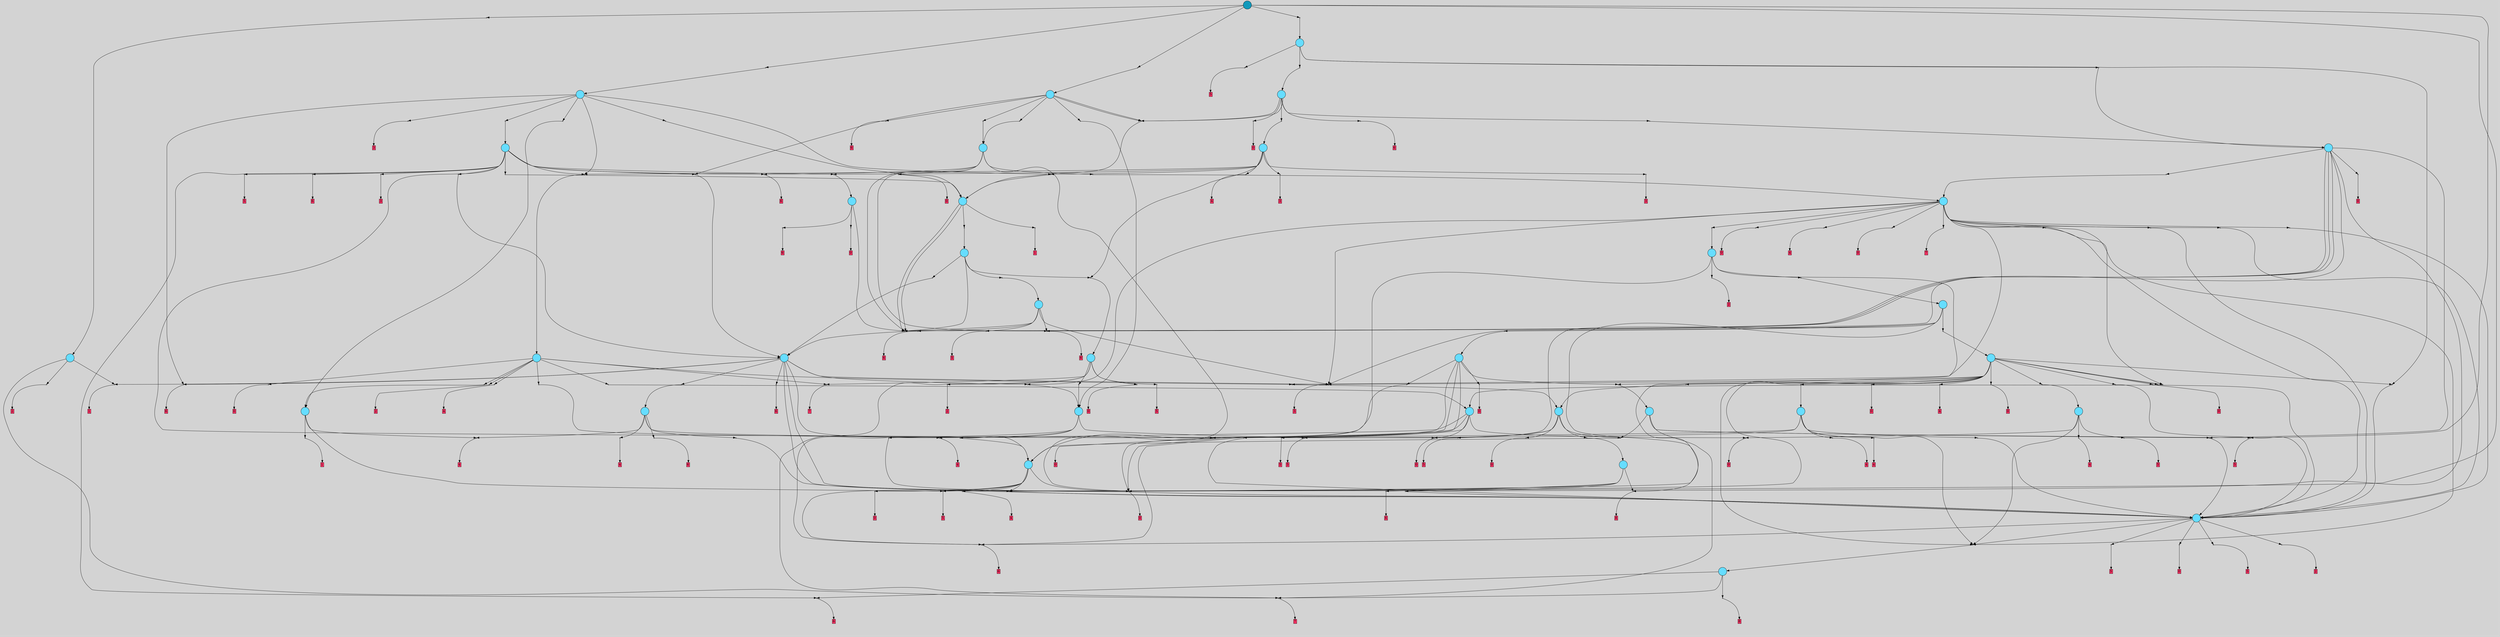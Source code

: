 // File exported with GEGELATI v1.3.1
// On the 2024-04-08 13:33:15
// With the File::TPGGraphDotExporter
digraph{
	graph[pad = "0.212, 0.055" bgcolor = lightgray]
	node[shape=circle style = filled label = ""]
		T1 [fillcolor="#66ddff"]
		T4 [fillcolor="#66ddff"]
		T6 [fillcolor="#66ddff"]
		T41 [fillcolor="#66ddff"]
		T66 [fillcolor="#66ddff"]
		T69 [fillcolor="#66ddff"]
		T77 [fillcolor="#66ddff"]
		T122 [fillcolor="#66ddff"]
		T138 [fillcolor="#66ddff"]
		T141 [fillcolor="#66ddff"]
		T144 [fillcolor="#66ddff"]
		T153 [fillcolor="#66ddff"]
		T158 [fillcolor="#66ddff"]
		T197 [fillcolor="#66ddff"]
		T247 [fillcolor="#66ddff"]
		T261 [fillcolor="#66ddff"]
		T286 [fillcolor="#66ddff"]
		T311 [fillcolor="#66ddff"]
		T331 [fillcolor="#66ddff"]
		T345 [fillcolor="#66ddff"]
		T363 [fillcolor="#66ddff"]
		T367 [fillcolor="#66ddff"]
		T383 [fillcolor="#66ddff"]
		T432 [fillcolor="#66ddff"]
		T434 [fillcolor="#66ddff"]
		T444 [fillcolor="#66ddff"]
		T537 [fillcolor="#66ddff"]
		T618 [fillcolor="#66ddff"]
		T627 [fillcolor="#66ddff"]
		T720 [fillcolor="#66ddff"]
		T727 [fillcolor="#66ddff"]
		T786 [fillcolor="#66ddff"]
		T857 [fillcolor="#66ddff"]
		T960 [fillcolor="#1199bb"]
		P19758 [fillcolor="#cccccc" shape=point] //
		I19758 [shape=box style=invis label="1|4&4|2#0|7#1|4#4|5#0|0#4|2&#92;n7|0&0|0#0|0#2|5#1|1#2|0#2|3&#92;n3|6&2|0#4|0#4|5#3|4#4|7#1|7&#92;n6|5&2|6#2|5#0|4#0|0#3|6#4|2&#92;n6|5&2|1#0|2#1|4#1|7#0|4#2|3&#92;n7|7&4|0#4|5#3|6#3|3#2|7#2|0&#92;n1|2&3|4#0|5#3|1#1|6#2|6#4|6&#92;n"]
		P19758 -> I19758[style=invis]
		A9586 [fillcolor="#ff3366" shape=box margin=0.03 width=0 height=0 label="1"]
		T1 -> P19758 -> A9586
		P19759 [fillcolor="#cccccc" shape=point] //
		I19759 [shape=box style=invis label="4|7&3|0#0|7#1|0#2|2#0|6#2|6&#92;n7|1&1|4#2|6#4|6#3|5#0|6#3|7&#92;n7|3&4|0#2|2#3|0#2|0#2|3#3|7&#92;n7|0&4|4#0|0#0|7#0|7#3|6#1|7&#92;n6|6&3|3#2|1#1|3#1|6#2|3#0|3&#92;n"]
		P19759 -> I19759[style=invis]
		A9587 [fillcolor="#ff3366" shape=box margin=0.03 width=0 height=0 label="2"]
		T1 -> P19759 -> A9587
		P19760 [fillcolor="#cccccc" shape=point] //
		I19760 [shape=box style=invis label="7|7&0|1#1|1#4|2#4|0#0|6#0|1&#92;n1|3&2|6#1|0#4|0#2|4#1|6#2|1&#92;n1|6&4|7#0|0#0|4#4|0#1|1#0|1&#92;n2|6&0|7#3|6#0|5#1|5#1|7#1|0&#92;n2|1&1|0#0|5#2|0#3|1#4|3#0|6&#92;n"]
		P19760 -> I19760[style=invis]
		A9588 [fillcolor="#ff3366" shape=box margin=0.03 width=0 height=0 label="4"]
		T4 -> P19760 -> A9588
		P19761 [fillcolor="#cccccc" shape=point] //
		I19761 [shape=box style=invis label="1|3&2|5#1|0#3|6#1|3#1|4#1|0&#92;n2|7&3|6#0|2#1|7#3|6#2|1#3|5&#92;n5|2&2|7#0|1#2|1#0|6#2|4#4|1&#92;n4|6&2|2#2|1#4|1#3|5#2|1#1|0&#92;n0|4&2|7#3|0#0|1#1|7#1|4#1|6&#92;n3|5&1|5#2|6#3|0#3|5#0|5#4|6&#92;n0|4&2|5#3|1#1|5#2|7#0|0#1|6&#92;n3|2&4|5#4|4#0|0#3|6#0|3#4|2&#92;n6|4&0|7#3|2#4|4#2|3#0|4#4|3&#92;n"]
		P19761 -> I19761[style=invis]
		A9589 [fillcolor="#ff3366" shape=box margin=0.03 width=0 height=0 label="5"]
		T4 -> P19761 -> A9589
		P19762 [fillcolor="#cccccc" shape=point] //
		I19762 [shape=box style=invis label="6|3&2|3#4|2#3|1#3|3#2|1#2|5&#92;n2|0&3|6#0|3#1|1#1|2#1|3#0|4&#92;n3|7&3|0#2|1#2|7#1|7#3|0#2|7&#92;n0|0&2|1#1|3#2|0#0|1#3|2#1|7&#92;n0|1&1|0#3|5#0|1#4|7#3|2#2|3&#92;n5|0&1|6#0|4#0|4#0|7#1|1#1|1&#92;n6|5&2|0#0|1#0|3#0|0#2|7#0|5&#92;n3|1&4|3#1|7#0|7#4|0#3|5#3|0&#92;n"]
		P19762 -> I19762[style=invis]
		A9590 [fillcolor="#ff3366" shape=box margin=0.03 width=0 height=0 label="6"]
		T6 -> P19762 -> A9590
		P19763 [fillcolor="#cccccc" shape=point] //
		I19763 [shape=box style=invis label="5|0&2|2#1|7#1|0#4|5#3|1#0|1&#92;n2|0&3|2#4|0#4|1#4|1#2|6#0|6&#92;n5|0&4|2#3|6#3|7#0|1#3|1#0|1&#92;n5|4&0|6#1|2#0|7#0|6#0|6#2|7&#92;n1|7&3|5#0|1#2|1#0|3#3|7#3|3&#92;n1|3&1|0#1|7#2|3#0|1#4|1#0|0&#92;n6|5&1|4#1|0#4|6#1|3#3|4#2|6&#92;n"]
		P19763 -> I19763[style=invis]
		A9591 [fillcolor="#ff3366" shape=box margin=0.03 width=0 height=0 label="7"]
		T6 -> P19763 -> A9591
		T1 -> P19763
		P19764 [fillcolor="#cccccc" shape=point] //
		I19764 [shape=box style=invis label="1|6&0|4#0|1#3|6#2|7#3|0#3|7&#92;n0|0&4|6#2|4#1|6#4|5#0|0#0|3&#92;n"]
		P19764 -> I19764[style=invis]
		A9592 [fillcolor="#ff3366" shape=box margin=0.03 width=0 height=0 label="1"]
		T4 -> P19764 -> A9592
		P19765 [fillcolor="#cccccc" shape=point] //
		I19765 [shape=box style=invis label="7|5&3|1#2|0#0|1#1|0#1|3#0|7&#92;n0|1&0|6#0|1#1|7#4|3#4|5#3|7&#92;n1|0&2|0#0|2#2|7#0|0#3|3#2|7&#92;n3|1&2|4#2|3#3|6#4|6#0|4#1|7&#92;n1|5&1|7#4|6#2|4#4|4#1|2#3|5&#92;n2|5&2|2#2|0#2|5#3|1#2|2#1|2&#92;n0|1&4|7#0|6#0|5#3|0#3|7#4|2&#92;n"]
		P19765 -> I19765[style=invis]
		A9593 [fillcolor="#ff3366" shape=box margin=0.03 width=0 height=0 label="8"]
		T6 -> P19765 -> A9593
		P19766 [fillcolor="#cccccc" shape=point] //
		I19766 [shape=box style=invis label="6|7&3|1#2|1#2|3#0|6#3|6#3|4&#92;n0|0&0|1#2|0#0|6#0|1#0|7#4|0&#92;n3|4&1|1#3|3#1|5#3|5#4|7#0|0&#92;n5|7&0|4#0|6#4|1#4|5#4|6#3|6&#92;n5|6&3|5#4|2#0|7#2|2#3|4#1|5&#92;n7|4&2|4#3|2#1|0#2|5#0|1#4|4&#92;n7|7&3|3#3|3#3|7#1|3#4|4#3|1&#92;n7|7&2|4#3|7#2|6#0|2#1|5#3|0&#92;n"]
		P19766 -> I19766[style=invis]
		A9594 [fillcolor="#ff3366" shape=box margin=0.03 width=0 height=0 label="5"]
		T41 -> P19766 -> A9594
		P19767 [fillcolor="#cccccc" shape=point] //
		I19767 [shape=box style=invis label="1|3&0|2#2|4#1|5#2|4#3|6#0|7&#92;n1|6&4|7#0|6#4|1#0|5#0|2#4|3&#92;n5|6&0|0#0|5#2|6#4|7#3|5#0|7&#92;n5|7&1|6#1|7#2|3#2|6#1|1#0|2&#92;n2|2&1|7#4|5#3|4#3|0#2|1#1|0&#92;n2|3&1|2#0|7#4|1#2|7#3|5#3|5&#92;n2|3&1|5#2|7#2|2#2|0#1|5#3|6&#92;n6|5&1|4#4|3#2|2#0|2#2|3#2|5&#92;n2|2&4|6#4|6#4|7#3|7#1|4#0|0&#92;n0|3&2|2#0|3#1|5#0|5#3|3#1|6&#92;n"]
		P19767 -> I19767[style=invis]
		A9595 [fillcolor="#ff3366" shape=box margin=0.03 width=0 height=0 label="6"]
		T41 -> P19767 -> A9595
		P19768 [fillcolor="#cccccc" shape=point] //
		I19768 [shape=box style=invis label="3|2&1|0#0|4#2|4#1|7#1|7#4|3&#92;n"]
		P19768 -> I19768[style=invis]
		A9596 [fillcolor="#ff3366" shape=box margin=0.03 width=0 height=0 label="2"]
		T41 -> P19768 -> A9596
		P19769 [fillcolor="#cccccc" shape=point] //
		I19769 [shape=box style=invis label="6|0&3|5#3|1#2|7#3|0#0|7#4|1&#92;n3|3&4|3#1|7#1|0#1|7#4|4#4|1&#92;n0|3&4|1#1|2#2|1#0|7#4|4#2|2&#92;n6|6&3|5#0|3#0|4#0|7#1|3#3|5&#92;n0|0&3|4#1|6#0|7#4|4#0|2#4|0&#92;n"]
		P19769 -> I19769[style=invis]
		T41 -> P19769 -> T6
		P19770 [fillcolor="#cccccc" shape=point] //
		I19770 [shape=box style=invis label="0|0&0|1#2|0#4|6#0|1#0|7#4|0&#92;n6|7&3|1#2|1#2|3#0|6#3|4#3|4&#92;n7|7&2|4#3|7#2|6#0|2#1|5#3|0&#92;n5|7&0|4#0|6#4|1#4|5#4|6#3|6&#92;n5|6&3|5#4|2#0|7#2|2#3|4#1|5&#92;n7|4&2|4#3|2#1|1#2|5#0|1#4|4&#92;n3|4&1|1#3|3#1|5#3|5#4|7#0|0&#92;n7|7&3|3#3|3#3|7#1|3#4|4#3|1&#92;n"]
		P19770 -> I19770[style=invis]
		A9597 [fillcolor="#ff3366" shape=box margin=0.03 width=0 height=0 label="5"]
		T41 -> P19770 -> A9597
		P19771 [fillcolor="#cccccc" shape=point] //
		I19771 [shape=box style=invis label="4|3&4|2#1|7#3|7#1|0#0|4#3|6&#92;n3|0&3|1#4|6#4|3#4|2#1|0#4|7&#92;n6|2&3|5#3|4#3|2#2|2#4|4#2|1&#92;n0|1&2|4#1|3#4|4#3|5#4|2#4|1&#92;n3|3&0|6#3|3#1|6#3|3#3|4#4|7&#92;n"]
		P19771 -> I19771[style=invis]
		A9598 [fillcolor="#ff3366" shape=box margin=0.03 width=0 height=0 label="0"]
		T41 -> P19771 -> A9598
		P19772 [fillcolor="#cccccc" shape=point] //
		I19772 [shape=box style=invis label="1|1&0|2#1|6#4|3#0|3#2|7#0|2&#92;n7|3&3|4#0|7#3|5#2|3#0|3#0|2&#92;n4|4&1|1#3|1#2|1#0|7#3|5#4|6&#92;n3|0&2|2#1|0#4|1#4|0#0|3#1|2&#92;n"]
		P19772 -> I19772[style=invis]
		A9599 [fillcolor="#ff3366" shape=box margin=0.03 width=0 height=0 label="4"]
		T66 -> P19772 -> A9599
		P19773 [fillcolor="#cccccc" shape=point] //
		I19773 [shape=box style=invis label="6|7&3|1#2|1#2|3#0|6#3|6#3|4&#92;n0|0&0|1#2|0#0|6#0|1#0|7#4|0&#92;n0|7&2|4#3|7#2|6#0|2#1|5#3|0&#92;n7|3&0|2#1|5#3|3#3|6#1|1#0|3&#92;n5|6&3|5#4|2#0|7#2|2#3|4#1|5&#92;n7|4&2|4#3|2#1|1#2|5#0|1#4|4&#92;n7|7&3|3#3|3#3|7#1|3#4|4#3|1&#92;n3|4&1|1#3|3#1|5#3|5#4|7#0|0&#92;n5|7&0|4#0|6#4|1#4|5#4|6#3|6&#92;n"]
		P19773 -> I19773[style=invis]
		A9600 [fillcolor="#ff3366" shape=box margin=0.03 width=0 height=0 label="5"]
		T66 -> P19773 -> A9600
		T66 -> P19769
		P19774 [fillcolor="#cccccc" shape=point] //
		I19774 [shape=box style=invis label="2|3&0|7#4|3#3|0#0|0#1|2#2|7&#92;n1|5&3|6#4|2#1|5#0|0#3|0#2|3&#92;n7|7&0|2#1|4#2|1#4|7#0|7#3|1&#92;n2|6&1|0#4|4#0|0#4|0#3|5#2|4&#92;n4|7&3|7#3|5#4|2#2|0#2|6#0|7&#92;n5|1&3|1#0|1#2|1#2|4#0|2#0|4&#92;n6|2&4|4#2|3#4|7#3|3#2|3#1|1&#92;n2|1&3|0#3|7#3|3#2|2#4|1#0|2&#92;n2|3&0|0#2|1#1|3#1|0#4|0#1|1&#92;n1|5&4|4#3|2#0|0#2|3#2|7#3|6&#92;n"]
		P19774 -> I19774[style=invis]
		A9601 [fillcolor="#ff3366" shape=box margin=0.03 width=0 height=0 label="0"]
		T66 -> P19774 -> A9601
		P19775 [fillcolor="#cccccc" shape=point] //
		I19775 [shape=box style=invis label="2|2&3|1#4|6#3|5#4|0#4|4#0|2&#92;n4|7&1|4#0|5#2|7#0|2#0|6#4|4&#92;n7|0&3|3#0|1#4|4#4|7#2|1#2|2&#92;n"]
		P19775 -> I19775[style=invis]
		A9602 [fillcolor="#ff3366" shape=box margin=0.03 width=0 height=0 label="0"]
		T69 -> P19775 -> A9602
		P19776 [fillcolor="#cccccc" shape=point] //
		I19776 [shape=box style=invis label="1|3&2|5#1|0#3|6#1|3#1|4#1|0&#92;n2|7&3|6#0|2#1|7#3|6#2|1#3|5&#92;n4|2&2|7#0|1#2|1#0|6#2|4#4|1&#92;n2|7&0|1#1|2#1|5#3|3#0|2#2|5&#92;n3|5&1|5#2|6#3|0#3|5#0|5#4|6&#92;n0|4&2|7#3|0#0|1#1|7#1|4#1|6&#92;n4|6&2|2#2|1#4|1#3|5#2|1#1|0&#92;n0|4&2|5#3|1#1|5#2|7#0|0#1|6&#92;n3|2&4|5#4|4#0|0#3|6#0|3#4|2&#92;n"]
		P19776 -> I19776[style=invis]
		A9603 [fillcolor="#ff3366" shape=box margin=0.03 width=0 height=0 label="5"]
		T69 -> P19776 -> A9603
		P19777 [fillcolor="#cccccc" shape=point] //
		I19777 [shape=box style=invis label="7|7&0|1#1|1#4|2#4|0#0|6#0|1&#92;n2|6&0|7#3|6#0|5#1|5#1|7#1|0&#92;n4|6&4|7#0|0#0|4#4|0#1|1#0|1&#92;n2|1&1|0#0|5#2|0#3|1#4|3#0|6&#92;n2|6&1|0#4|7#1|5#2|1#3|6#2|6&#92;n"]
		P19777 -> I19777[style=invis]
		A9604 [fillcolor="#ff3366" shape=box margin=0.03 width=0 height=0 label="4"]
		T69 -> P19777 -> A9604
		P19778 [fillcolor="#cccccc" shape=point] //
		I19778 [shape=box style=invis label="7|7&0|1#1|1#4|2#4|0#0|6#0|1&#92;n2|1&1|0#0|5#2|1#3|1#4|3#0|6&#92;n1|6&4|7#0|0#0|4#4|0#1|1#0|1&#92;n1|3&2|6#1|0#4|0#2|4#1|6#2|1&#92;n7|0&3|2#0|4#1|4#2|4#1|4#4|5&#92;n"]
		P19778 -> I19778[style=invis]
		A9605 [fillcolor="#ff3366" shape=box margin=0.03 width=0 height=0 label="4"]
		T69 -> P19778 -> A9605
		T69 -> P19769
		P19779 [fillcolor="#cccccc" shape=point] //
		I19779 [shape=box style=invis label="5|7&0|4#0|6#4|1#4|5#4|4#1|5&#92;n5|6&3|5#4|2#0|7#2|2#3|4#1|5&#92;n6|7&4|1#2|1#3|3#0|6#3|6#3|4&#92;n3|4&0|3#1|0#3|0#2|0#3|6#4|5&#92;n4|2&2|1#1|6#1|4#2|0#3|4#3|6&#92;n2|0&4|6#3|4#1|3#0|4#0|6#4|3&#92;n0|3&0|4#3|4#1|4#1|7#3|3#2|6&#92;n4|5&2|7#1|0#1|4#3|4#2|2#1|4&#92;n7|7&2|4#4|7#2|6#0|0#1|5#3|0&#92;n"]
		P19779 -> I19779[style=invis]
		T69 -> P19779 -> T41
		P19780 [fillcolor="#cccccc" shape=point] //
		I19780 [shape=box style=invis label="1|6&4|7#0|6#4|1#0|5#0|2#4|3&#92;n5|6&0|0#0|1#2|6#4|7#3|5#0|7&#92;n0|0&4|3#4|2#2|4#3|4#0|2#4|3&#92;n2|3&1|5#2|7#2|2#2|0#3|5#3|6&#92;n2|3&1|2#0|7#4|1#2|7#3|5#3|5&#92;n2|2&1|7#4|6#3|4#3|0#2|1#1|0&#92;n6|5&1|4#4|3#2|2#0|2#2|3#2|5&#92;n5|3&2|0#0|3#1|3#4|1#2|7#0|7&#92;n2|2&4|6#4|6#4|7#3|7#1|4#0|0&#92;n5|7&1|6#1|7#2|3#2|6#1|1#0|2&#92;n"]
		P19780 -> I19780[style=invis]
		A9606 [fillcolor="#ff3366" shape=box margin=0.03 width=0 height=0 label="6"]
		T77 -> P19780 -> A9606
		P19781 [fillcolor="#cccccc" shape=point] //
		I19781 [shape=box style=invis label="4|2&2|1#1|6#1|4#2|0#3|4#3|6&#92;n5|6&3|5#4|2#0|7#2|2#3|4#1|5&#92;n6|7&4|1#2|1#3|3#0|6#3|6#3|4&#92;n3|4&0|3#1|0#3|0#2|0#3|6#4|5&#92;n2|0&4|6#3|4#1|3#0|4#0|6#4|3&#92;n7|1&4|4#3|2#1|6#3|5#0|1#4|6&#92;n4|5&2|7#1|3#1|4#3|4#2|2#1|4&#92;n7|7&2|4#4|7#2|6#0|0#1|5#3|0&#92;n"]
		P19781 -> I19781[style=invis]
		T77 -> P19781 -> T41
		P19782 [fillcolor="#cccccc" shape=point] //
		I19782 [shape=box style=invis label="5|6&0|0#0|6#3|4#3|0#1|6#2|0&#92;n"]
		P19782 -> I19782[style=invis]
		A9607 [fillcolor="#ff3366" shape=box margin=0.03 width=0 height=0 label="8"]
		T77 -> P19782 -> A9607
		P19783 [fillcolor="#cccccc" shape=point] //
		I19783 [shape=box style=invis label="2|3&0|7#4|4#3|0#0|0#1|2#2|7&#92;n1|5&3|6#4|2#1|5#0|0#3|0#2|3&#92;n5|1&3|1#0|1#2|1#2|4#0|2#0|4&#92;n2|6&1|0#4|4#0|0#4|0#3|5#2|4&#92;n4|7&3|7#3|5#4|2#2|0#2|6#0|7&#92;n7|7&0|2#1|4#2|1#4|7#0|7#3|1&#92;n6|2&4|4#2|3#4|7#3|3#2|3#1|1&#92;n2|1&3|0#3|7#3|3#2|2#4|1#0|2&#92;n1|5&4|4#3|2#0|0#2|3#2|7#3|6&#92;n"]
		P19783 -> I19783[style=invis]
		A9608 [fillcolor="#ff3366" shape=box margin=0.03 width=0 height=0 label="0"]
		T77 -> P19783 -> A9608
		P19784 [fillcolor="#cccccc" shape=point] //
		I19784 [shape=box style=invis label="6|4&4|4#2|7#3|1#0|3#2|4#3|3&#92;n0|7&4|6#3|3#2|5#0|6#1|0#4|0&#92;n2|0&1|0#4|0#1|2#0|2#3|4#3|4&#92;n"]
		P19784 -> I19784[style=invis]
		A9609 [fillcolor="#ff3366" shape=box margin=0.03 width=0 height=0 label="4"]
		T122 -> P19784 -> A9609
		T122 -> P19761
		T122 -> P19783
		P19785 [fillcolor="#cccccc" shape=point] //
		I19785 [shape=box style=invis label="5|6&3|5#4|2#0|7#2|2#3|4#1|5&#92;n4|2&2|1#1|6#1|4#2|0#3|4#3|6&#92;n6|7&4|1#2|1#3|3#0|6#3|6#3|4&#92;n3|4&0|3#1|0#3|0#2|0#3|6#4|5&#92;n7|1&4|4#3|2#1|6#3|5#0|5#4|6&#92;n5|7&0|4#0|6#4|1#4|5#4|4#1|5&#92;n2|0&4|6#3|4#1|3#0|4#0|6#4|3&#92;n4|5&2|7#1|0#1|4#3|4#2|2#1|4&#92;n7|7&2|4#4|7#2|6#0|0#1|5#3|0&#92;n"]
		P19785 -> I19785[style=invis]
		T122 -> P19785 -> T41
		T122 -> P19767
		P19786 [fillcolor="#cccccc" shape=point] //
		I19786 [shape=box style=invis label="3|3&0|6#3|3#1|6#3|3#3|4#4|7&#92;n0|1&2|4#4|3#4|6#3|5#4|2#1|1&#92;n6|2&3|5#3|4#3|2#2|2#4|4#2|1&#92;n7|6&4|6#0|5#0|2#2|5#4|3#2|3&#92;n1|5&1|3#0|1#3|7#2|3#1|2#1|1&#92;n7|0&4|3#3|1#4|7#2|0#4|3#1|0&#92;n2|5&4|5#3|2#4|7#3|1#1|7#1|0&#92;n6|7&3|4#2|6#2|3#1|5#3|6#3|5&#92;n"]
		P19786 -> I19786[style=invis]
		A9610 [fillcolor="#ff3366" shape=box margin=0.03 width=0 height=0 label="0"]
		T122 -> P19786 -> A9610
		P19787 [fillcolor="#cccccc" shape=point] //
		I19787 [shape=box style=invis label="1|5&2|4#0|5#0|5#0|0#2|4#1|3&#92;n4|2&4|1#1|6#1|4#2|0#3|4#3|6&#92;n5|6&3|5#4|2#0|7#2|2#3|4#1|5&#92;n3|4&0|3#1|0#3|0#2|0#3|6#4|5&#92;n6|7&4|1#2|1#3|3#0|6#3|6#3|4&#92;n7|1&4|4#3|2#1|6#3|5#0|1#4|6&#92;n5|7&0|4#0|6#4|1#4|5#4|4#1|5&#92;n2|0&4|6#3|4#1|3#0|4#0|6#4|3&#92;n4|5&2|7#1|0#1|4#3|4#2|2#1|4&#92;n7|7&2|4#4|7#2|6#0|0#1|5#3|0&#92;n"]
		P19787 -> I19787[style=invis]
		T138 -> P19787 -> T41
		P19788 [fillcolor="#cccccc" shape=point] //
		I19788 [shape=box style=invis label="7|4&4|6#0|5#2|7#0|6#4|4#2|7&#92;n1|3&0|7#0|4#0|0#0|0#1|2#2|7&#92;n7|7&0|2#1|5#2|1#4|7#0|7#1|1&#92;n2|1&2|7#4|5#0|3#4|7#1|4#4|0&#92;n6|2&4|4#1|4#4|7#3|3#2|3#1|1&#92;n4|0&3|1#0|3#0|6#2|1#2|4#0|4&#92;n4|7&3|7#3|5#4|2#2|0#2|6#0|7&#92;n"]
		P19788 -> I19788[style=invis]
		T138 -> P19788 -> T122
		T138 -> P19763
		P19789 [fillcolor="#cccccc" shape=point] //
		I19789 [shape=box style=invis label="1|3&2|5#1|0#3|6#1|3#1|4#1|0&#92;n5|1&2|7#2|4#2|1#3|1#4|5#3|5&#92;n2|7&3|6#0|2#1|7#3|6#2|1#3|5&#92;n5|2&2|7#0|1#2|1#0|6#2|4#4|1&#92;n4|6&2|2#2|1#4|1#3|5#2|1#1|0&#92;n0|4&2|7#3|0#0|1#1|7#1|4#1|6&#92;n3|5&1|5#2|6#3|0#3|5#0|5#4|6&#92;n0|4&2|5#3|1#1|5#4|7#0|0#1|6&#92;n3|2&4|5#4|4#0|0#3|6#0|3#4|2&#92;n6|4&0|7#3|2#4|4#2|3#0|4#4|3&#92;n"]
		P19789 -> I19789[style=invis]
		A9611 [fillcolor="#ff3366" shape=box margin=0.03 width=0 height=0 label="5"]
		T138 -> P19789 -> A9611
		P19790 [fillcolor="#cccccc" shape=point] //
		I19790 [shape=box style=invis label="0|4&2|7#3|0#0|1#1|7#1|4#1|6&#92;n1|0&3|5#3|2#3|0#4|5#1|7#1|4&#92;n5|5&3|6#3|7#0|1#0|6#3|4#0|0&#92;n7|2&1|1#4|0#1|1#1|1#0|6#0|1&#92;n4|6&2|2#2|1#4|1#3|5#2|1#1|0&#92;n2|7&3|6#0|2#1|7#3|6#2|1#3|5&#92;n3|2&4|5#4|4#0|0#3|6#0|3#4|2&#92;n5|2&2|7#0|1#2|0#0|6#2|4#0|1&#92;n6|4&0|7#3|2#3|4#2|3#0|4#1|3&#92;n"]
		P19790 -> I19790[style=invis]
		A9612 [fillcolor="#ff3366" shape=box margin=0.03 width=0 height=0 label="5"]
		T141 -> P19790 -> A9612
		P19791 [fillcolor="#cccccc" shape=point] //
		I19791 [shape=box style=invis label="2|3&0|7#4|4#3|0#0|0#1|2#2|7&#92;n1|5&3|6#4|2#1|5#0|0#3|0#2|3&#92;n5|1&3|1#0|1#2|1#0|4#0|2#0|4&#92;n1|5&4|4#3|2#0|0#2|3#2|7#3|6&#92;n7|7&0|2#1|4#2|1#4|7#0|7#3|1&#92;n6|2&4|4#2|3#4|7#3|3#2|3#1|1&#92;n2|1&3|0#3|7#3|3#2|2#4|1#0|2&#92;n4|7&3|7#3|5#4|2#2|0#2|6#0|7&#92;n"]
		P19791 -> I19791[style=invis]
		A9613 [fillcolor="#ff3366" shape=box margin=0.03 width=0 height=0 label="0"]
		T141 -> P19791 -> A9613
		T141 -> P19774
		P19792 [fillcolor="#cccccc" shape=point] //
		I19792 [shape=box style=invis label="2|6&0|7#3|6#0|5#2|5#1|7#1|0&#92;n1|3&2|6#1|0#4|0#2|4#1|6#2|1&#92;n7|7&0|1#1|2#4|2#4|0#0|6#0|1&#92;n2|0&1|3#2|2#0|5#0|6#1|2#0|2&#92;n2|1&1|0#0|5#2|0#3|1#4|3#0|6&#92;n"]
		P19792 -> I19792[style=invis]
		A9614 [fillcolor="#ff3366" shape=box margin=0.03 width=0 height=0 label="4"]
		T141 -> P19792 -> A9614
		P19793 [fillcolor="#cccccc" shape=point] //
		I19793 [shape=box style=invis label="4|2&2|1#1|6#1|4#2|0#3|4#3|6&#92;n6|7&4|1#2|1#3|3#0|6#3|6#3|4&#92;n5|6&3|5#4|2#0|7#2|2#3|4#1|5&#92;n3|4&0|3#1|0#3|0#2|0#3|6#4|5&#92;n0|3&0|5#3|5#2|0#0|2#2|0#4|3&#92;n7|1&4|4#3|2#1|6#3|4#0|1#4|6&#92;n2|0&4|6#3|4#1|3#0|4#0|6#4|3&#92;n4|5&2|7#1|0#1|4#3|4#2|2#1|4&#92;n7|7&2|4#4|7#2|6#0|0#1|5#3|0&#92;n"]
		P19793 -> I19793[style=invis]
		T141 -> P19793 -> T41
		P19794 [fillcolor="#cccccc" shape=point] //
		I19794 [shape=box style=invis label="2|4&3|0#0|1#0|3#0|0#0|1#0|1&#92;n0|7&0|4#4|3#0|7#4|6#1|3#2|2&#92;n0|4&2|1#3|0#0|1#1|7#1|5#1|6&#92;n4|4&2|7#3|6#3|4#3|6#1|6#3|0&#92;n4|6&2|2#2|1#4|1#3|7#2|1#3|0&#92;n0|0&1|3#4|0#4|1#0|6#1|6#2|2&#92;n3|2&4|5#3|4#0|0#3|6#1|3#4|2&#92;n0|4&2|5#3|1#1|5#4|7#0|0#1|6&#92;n3|1&1|5#2|6#2|0#3|5#0|5#4|6&#92;n6|5&3|1#2|3#3|1#4|7#4|2#3|5&#92;n"]
		P19794 -> I19794[style=invis]
		A9615 [fillcolor="#ff3366" shape=box margin=0.03 width=0 height=0 label="5"]
		T144 -> P19794 -> A9615
		P19795 [fillcolor="#cccccc" shape=point] //
		I19795 [shape=box style=invis label="6|0&3|5#3|1#2|7#3|0#0|7#4|1&#92;n0|3&4|1#1|2#2|1#0|7#4|4#2|2&#92;n1|2&3|0#4|2#0|7#1|2#3|4#1|3&#92;n3|3&4|3#1|7#1|0#1|7#4|4#4|1&#92;n6|6&3|5#0|3#0|4#0|7#1|3#3|5&#92;n"]
		P19795 -> I19795[style=invis]
		T144 -> P19795 -> T77
		T144 -> P19788
		T144 -> P19791
		P19796 [fillcolor="#cccccc" shape=point] //
		I19796 [shape=box style=invis label="2|1&2|0#1|0#2|6#1|3#4|3#0|2&#92;n7|7&0|2#0|4#0|1#4|7#0|7#3|4&#92;n5|6&2|6#4|4#3|2#3|5#3|0#3|6&#92;n6|1&0|3#2|7#1|3#4|3#1|7#4|0&#92;n0|0&2|7#4|4#2|6#1|0#4|0#4|0&#92;n"]
		P19796 -> I19796[style=invis]
		A9616 [fillcolor="#ff3366" shape=box margin=0.03 width=0 height=0 label="0"]
		T144 -> P19796 -> A9616
		P19797 [fillcolor="#cccccc" shape=point] //
		I19797 [shape=box style=invis label="4|2&2|1#1|6#1|4#2|0#3|4#3|6&#92;n5|6&3|5#4|2#0|7#2|2#3|4#1|5&#92;n6|7&4|1#2|1#3|3#0|6#3|6#3|4&#92;n3|4&0|3#1|0#3|0#2|0#3|6#4|5&#92;n7|1&4|4#3|2#1|6#3|5#0|1#4|6&#92;n5|7&0|4#0|6#4|1#4|5#4|4#1|5&#92;n2|0&4|6#3|4#1|3#0|4#0|6#4|3&#92;n4|5&2|7#1|0#1|4#3|4#2|2#1|4&#92;n7|7&2|4#4|7#2|6#0|0#1|5#3|0&#92;n"]
		P19797 -> I19797[style=invis]
		T153 -> P19797 -> T41
		T153 -> P19767
		T153 -> P19776
		P19798 [fillcolor="#cccccc" shape=point] //
		I19798 [shape=box style=invis label="7|3&4|5#4|5#3|7#0|3#1|7#0|1&#92;n1|3&0|7#0|4#0|0#0|0#1|2#2|7&#92;n7|4&4|5#0|5#2|7#0|6#4|4#2|7&#92;n7|7&0|2#1|5#2|1#4|7#0|7#1|1&#92;n2|1&2|7#4|5#0|3#4|7#1|4#4|0&#92;n6|2&4|4#1|4#4|7#3|3#2|3#1|1&#92;n4|0&3|1#0|3#0|6#2|1#2|4#0|4&#92;n4|7&3|7#3|5#4|2#2|0#2|6#0|7&#92;n"]
		P19798 -> I19798[style=invis]
		T153 -> P19798 -> T122
		T158 -> P19775
		P19799 [fillcolor="#cccccc" shape=point] //
		I19799 [shape=box style=invis label="5|7&0|4#0|6#4|1#4|5#4|4#1|5&#92;n5|6&3|5#4|2#0|7#2|2#3|4#1|5&#92;n6|7&4|1#2|1#3|3#0|6#3|6#3|4&#92;n4|4&0|3#1|0#3|0#2|0#3|6#4|5&#92;n4|5&2|7#1|0#1|4#3|4#2|2#1|4&#92;n2|0&4|6#3|4#1|3#0|4#0|6#4|3&#92;n0|3&0|4#3|4#1|4#1|7#3|3#2|6&#92;n4|2&2|1#1|6#1|4#2|0#3|4#3|6&#92;n0|6&3|7#3|5#0|5#1|4#0|3#2|2&#92;n7|7&2|4#4|7#2|6#0|0#1|5#3|0&#92;n"]
		P19799 -> I19799[style=invis]
		T158 -> P19799 -> T41
		T158 -> P19760
		P19800 [fillcolor="#cccccc" shape=point] //
		I19800 [shape=box style=invis label="2|6&0|7#3|6#0|5#2|5#1|7#1|0&#92;n1|5&2|6#1|0#4|0#2|4#1|6#2|1&#92;n6|1&0|7#4|1#1|3#0|4#0|4#1|6&#92;n7|7&0|1#1|2#4|2#4|0#0|6#0|1&#92;n2|1&1|0#0|5#2|0#3|1#4|3#0|6&#92;n2|0&1|3#2|2#0|5#0|6#1|2#0|2&#92;n"]
		P19800 -> I19800[style=invis]
		A9617 [fillcolor="#ff3366" shape=box margin=0.03 width=0 height=0 label="4"]
		T158 -> P19800 -> A9617
		P19801 [fillcolor="#cccccc" shape=point] //
		I19801 [shape=box style=invis label="0|1&1|0#3|5#0|1#4|7#3|2#2|3&#92;n2|0&3|6#0|3#1|1#1|2#1|3#0|4&#92;n0|0&2|1#1|3#2|0#0|1#3|2#1|7&#92;n6|3&2|3#4|2#3|1#3|3#2|1#2|5&#92;n5|0&1|6#0|4#0|4#0|7#1|1#1|1&#92;n6|5&2|0#0|1#0|3#0|0#2|7#0|5&#92;n3|1&4|3#1|3#0|7#4|0#3|5#3|0&#92;n"]
		P19801 -> I19801[style=invis]
		A9618 [fillcolor="#ff3366" shape=box margin=0.03 width=0 height=0 label="6"]
		T158 -> P19801 -> A9618
		T197 -> P19767
		P19802 [fillcolor="#cccccc" shape=point] //
		I19802 [shape=box style=invis label="5|7&3|6#3|6#4|2#2|1#4|4#3|7&#92;n1|3&0|7#0|4#1|0#0|0#1|2#2|7&#92;n7|4&4|5#0|5#2|7#0|6#4|4#2|7&#92;n7|7&0|2#1|5#2|1#4|7#0|7#1|1&#92;n2|1&2|7#4|5#0|3#4|7#1|4#4|0&#92;n7|3&4|5#4|5#3|7#0|3#1|7#0|1&#92;n6|2&4|4#1|4#4|7#3|3#2|3#1|1&#92;n4|0&3|1#0|3#0|6#2|1#2|4#0|4&#92;n4|7&3|7#3|5#4|2#2|0#2|6#0|7&#92;n"]
		P19802 -> I19802[style=invis]
		T197 -> P19802 -> T122
		P19803 [fillcolor="#cccccc" shape=point] //
		I19803 [shape=box style=invis label="5|2&3|6#2|7#4|1#0|3#4|4#1|6&#92;n3|2&4|5#4|4#0|0#3|6#0|3#4|2&#92;n1|2&2|5#1|0#3|6#1|3#1|4#1|7&#92;n6|4&0|7#3|5#4|2#2|3#0|4#4|3&#92;n7|0&3|0#0|3#3|0#1|6#4|6#4|7&#92;n0|1&2|5#3|1#1|5#4|7#0|0#1|3&#92;n0|4&3|7#3|3#0|1#1|7#1|4#1|6&#92;n"]
		P19803 -> I19803[style=invis]
		T197 -> P19803 -> T138
		T197 -> P19783
		P19804 [fillcolor="#cccccc" shape=point] //
		I19804 [shape=box style=invis label="5|0&3|1#1|0#1|1#4|2#0|7#4|3&#92;n2|1&3|0#3|7#3|3#2|4#4|1#0|2&#92;n1|5&3|6#4|2#1|5#0|0#3|0#2|3&#92;n5|1&3|1#0|1#2|1#0|4#0|2#0|4&#92;n1|5&4|4#3|2#0|0#2|3#2|7#3|6&#92;n7|7&0|2#1|4#2|1#4|7#0|7#3|1&#92;n6|2&4|4#2|3#4|7#3|3#2|3#1|1&#92;n2|3&0|7#4|4#3|0#0|0#1|2#2|7&#92;n4|7&3|7#3|5#4|2#2|0#2|6#0|7&#92;n"]
		P19804 -> I19804[style=invis]
		A9619 [fillcolor="#ff3366" shape=box margin=0.03 width=0 height=0 label="0"]
		T197 -> P19804 -> A9619
		T197 -> P19790
		P19805 [fillcolor="#cccccc" shape=point] //
		I19805 [shape=box style=invis label="2|6&3|6#4|5#2|3#3|6#1|0#0|2&#92;n4|2&2|1#1|6#1|4#2|0#3|4#3|6&#92;n5|7&0|4#0|6#4|1#4|5#4|4#1|5&#92;n6|5&2|7#1|0#1|4#2|4#2|2#1|4&#92;n4|0&3|1#2|7#3|2#3|2#4|4#4|3&#92;n1|3&3|6#1|4#2|3#2|5#0|7#3|7&#92;n0|4&1|2#1|0#0|3#3|1#4|6#0|5&#92;n3|4&0|3#1|0#3|4#2|0#3|6#4|2&#92;n5|6&3|5#4|2#0|2#2|2#3|5#1|5&#92;n4|3&3|4#1|4#3|4#3|5#3|6#1|0&#92;n"]
		P19805 -> I19805[style=invis]
		T247 -> P19805 -> T41
		P19806 [fillcolor="#cccccc" shape=point] //
		I19806 [shape=box style=invis label="6|6&4|4#2|3#4|7#3|3#2|3#1|1&#92;n2|6&1|0#4|4#0|0#4|0#3|5#2|4&#92;n7|7&0|2#1|4#2|1#4|7#0|7#3|1&#92;n1|5&3|6#4|2#3|5#0|0#3|0#2|3&#92;n4|0&0|5#3|4#2|2#1|4#2|7#0|0&#92;n6|7&0|7#3|5#4|2#2|0#2|6#0|7&#92;n1|0&4|3#1|1#4|6#1|1#1|6#3|6&#92;n"]
		P19806 -> I19806[style=invis]
		T247 -> P19806 -> T141
		P19807 [fillcolor="#cccccc" shape=point] //
		I19807 [shape=box style=invis label="6|1&0|3#2|7#1|3#4|3#1|7#4|0&#92;n0|0&2|7#4|4#2|6#1|0#4|0#4|0&#92;n7|7&0|2#0|4#0|1#4|7#0|7#3|3&#92;n5|6&2|6#4|4#3|2#3|5#4|0#3|6&#92;n"]
		P19807 -> I19807[style=invis]
		T247 -> P19807 -> T66
		T247 -> P19769
		T247 -> P19785
		P19808 [fillcolor="#cccccc" shape=point] //
		I19808 [shape=box style=invis label="3|6&0|3#0|4#3|0#4|1#2|0#1|4&#92;n0|0&0|6#0|2#2|4#0|4#2|3#0|7&#92;n"]
		P19808 -> I19808[style=invis]
		T247 -> P19808 -> T41
		P19809 [fillcolor="#cccccc" shape=point] //
		I19809 [shape=box style=invis label="2|0&0|3#2|1#3|7#4|2#4|1#3|5&#92;n6|2&4|4#2|7#4|7#2|5#2|6#1|0&#92;n3|5&2|3#4|5#2|6#0|0#4|0#4|5&#92;n5|6&4|4#1|0#4|6#4|6#0|7#2|0&#92;n5|0&3|1#1|7#4|2#1|0#4|2#2|3&#92;n1|5&0|4#2|2#0|0#2|3#2|7#3|6&#92;n2|1&3|4#3|7#3|3#2|2#4|1#0|2&#92;n4|7&3|7#3|3#4|2#2|0#2|0#0|7&#92;n1|3&0|7#1|1#3|4#1|5#2|1#1|7&#92;n"]
		P19809 -> I19809[style=invis]
		A9620 [fillcolor="#ff3366" shape=box margin=0.03 width=0 height=0 label="0"]
		T247 -> P19809 -> A9620
		P19810 [fillcolor="#cccccc" shape=point] //
		I19810 [shape=box style=invis label="2|6&3|7#3|6#0|5#1|5#1|7#1|0&#92;n7|5&0|1#1|1#4|6#4|0#0|6#0|1&#92;n1|6&4|7#0|0#0|4#4|0#1|1#0|1&#92;n7|6&3|4#4|0#2|3#3|5#1|4#0|6&#92;n2|1&3|3#1|2#0|3#2|3#1|3#1|2&#92;n1|0&2|6#1|0#4|0#2|4#1|6#2|1&#92;n1|6&2|2#0|5#4|2#0|6#0|1#0|5&#92;n"]
		P19810 -> I19810[style=invis]
		A9621 [fillcolor="#ff3366" shape=box margin=0.03 width=0 height=0 label="4"]
		T247 -> P19810 -> A9621
		T247 -> P19783
		P19811 [fillcolor="#cccccc" shape=point] //
		I19811 [shape=box style=invis label="6|0&3|5#1|7#3|0#1|5#0|7#1|3&#92;n2|2&0|1#1|3#0|3#0|1#3|4#0|1&#92;n"]
		P19811 -> I19811[style=invis]
		A9622 [fillcolor="#ff3366" shape=box margin=0.03 width=0 height=0 label="3"]
		T247 -> P19811 -> A9622
		P19812 [fillcolor="#cccccc" shape=point] //
		I19812 [shape=box style=invis label="1|5&3|6#4|2#1|5#0|0#3|7#2|3&#92;n7|7&0|1#1|4#2|1#4|7#0|7#3|1&#92;n1|5&4|4#2|2#0|0#2|3#2|7#3|3&#92;n5|5&2|0#3|5#2|0#0|7#3|4#2|0&#92;n4|0&0|4#2|2#3|6#1|2#3|5#0|0&#92;n2|6&1|0#4|4#0|0#4|0#2|5#2|4&#92;n5|5&2|2#2|7#4|7#0|4#0|2#4|5&#92;n4|0&3|7#3|5#4|2#2|0#2|6#0|7&#92;n"]
		P19812 -> I19812[style=invis]
		A9623 [fillcolor="#ff3366" shape=box margin=0.03 width=0 height=0 label="0"]
		T247 -> P19812 -> A9623
		P19813 [fillcolor="#cccccc" shape=point] //
		I19813 [shape=box style=invis label="7|3&2|2#1|6#3|1#2|4#4|7#3|2&#92;n7|5&2|3#4|6#3|3#0|1#3|3#0|3&#92;n0|3&0|6#2|3#0|6#1|3#4|0#3|5&#92;n7|7&4|4#4|7#2|4#0|0#1|5#3|0&#92;n4|5&2|7#1|0#3|4#3|4#4|2#1|4&#92;n7|1&0|2#2|7#0|2#4|3#1|1#2|5&#92;n0|1&0|1#2|6#2|5#3|6#0|3#3|5&#92;n5|4&0|4#0|6#4|1#4|5#4|4#1|1&#92;n3|0&0|7#4|0#2|7#1|4#0|7#2|1&#92;n3|4&1|1#1|4#0|0#1|4#2|6#2|6&#92;n"]
		P19813 -> I19813[style=invis]
		T247 -> P19813 -> T41
		P19814 [fillcolor="#cccccc" shape=point] //
		I19814 [shape=box style=invis label="5|6&3|5#4|2#0|7#3|2#1|4#1|2&#92;n4|5&2|5#1|2#1|4#0|4#2|2#1|4&#92;n6|7&4|1#0|7#3|3#0|6#3|6#3|4&#92;n7|0&4|0#1|2#3|6#1|7#0|5#0|6&#92;n6|6&4|6#0|1#4|5#1|7#3|3#2|0&#92;n"]
		P19814 -> I19814[style=invis]
		T247 -> P19814 -> T144
		P19815 [fillcolor="#cccccc" shape=point] //
		I19815 [shape=box style=invis label="5|1&3|1#0|1#2|1#2|4#0|2#0|4&#92;n1|5&3|6#4|2#1|5#0|0#3|0#2|3&#92;n1|0&4|4#0|0#4|2#3|2#2|7#1|1&#92;n2|6&1|0#4|3#0|0#4|0#3|5#2|4&#92;n0|5&3|5#2|5#2|0#3|2#1|3#2|3&#92;n1|2&4|4#2|3#4|7#3|3#2|3#1|1&#92;n7|7&0|2#1|4#2|1#3|7#0|7#3|1&#92;n3|2&2|1#2|6#1|4#0|6#0|2#0|2&#92;n1|5&4|4#3|2#0|0#2|3#2|7#3|6&#92;n2|1&3|0#3|7#3|3#2|2#4|1#0|2&#92;n"]
		P19815 -> I19815[style=invis]
		T247 -> P19815 -> T69
		P19816 [fillcolor="#cccccc" shape=point] //
		I19816 [shape=box style=invis label="4|3&4|2#1|7#3|7#1|0#0|4#3|6&#92;n3|0&3|1#4|6#4|3#4|2#1|2#4|7&#92;n6|2&3|5#3|4#3|2#2|2#2|4#2|1&#92;n3|3&0|6#3|3#1|6#3|3#3|4#4|7&#92;n"]
		P19816 -> I19816[style=invis]
		A9624 [fillcolor="#ff3366" shape=box margin=0.03 width=0 height=0 label="0"]
		T247 -> P19816 -> A9624
		T261 -> P19811
		P19817 [fillcolor="#cccccc" shape=point] //
		I19817 [shape=box style=invis label="4|2&2|1#1|6#2|4#2|0#3|4#3|6&#92;n3|0&3|3#1|0#0|7#3|6#1|0#2|5&#92;n2|0&4|6#3|4#1|3#0|4#0|6#4|3&#92;n4|0&2|5#0|5#3|4#3|4#3|6#4|2&#92;n4|1&2|2#0|1#2|2#3|1#4|4#4|0&#92;n2|6&3|0#1|4#4|4#0|3#3|1#1|7&#92;n5|7&0|4#0|6#4|1#4|5#4|6#1|5&#92;n3|4&0|3#1|0#3|0#2|0#3|6#1|5&#92;n3|6&3|5#4|2#0|7#2|2#3|4#1|5&#92;n7|7&2|4#4|7#2|6#0|0#1|4#3|0&#92;n"]
		P19817 -> I19817[style=invis]
		T261 -> P19817 -> T197
		T261 -> P19791
		T261 -> P19782
		P19818 [fillcolor="#cccccc" shape=point] //
		I19818 [shape=box style=invis label="1|5&3|6#4|2#1|5#0|0#3|0#2|3&#92;n5|1&3|1#0|1#2|1#2|4#0|2#0|4&#92;n1|0&4|4#0|0#4|2#3|2#2|7#1|1&#92;n2|6&1|0#4|3#0|0#4|0#3|5#2|4&#92;n0|5&3|5#2|5#2|0#3|2#1|3#2|3&#92;n5|2&4|4#2|3#4|7#3|3#2|3#1|1&#92;n7|7&0|2#1|4#2|1#3|7#0|7#3|1&#92;n3|2&2|1#2|6#1|4#0|6#0|2#0|2&#92;n1|5&4|4#3|2#0|0#2|3#2|7#3|6&#92;n2|1&3|0#3|7#3|3#2|2#4|1#0|2&#92;n"]
		P19818 -> I19818[style=invis]
		T261 -> P19818 -> T247
		T286 -> P19758
		P19819 [fillcolor="#cccccc" shape=point] //
		I19819 [shape=box style=invis label="1|3&0|2#2|4#1|5#2|4#3|6#0|7&#92;n0|3&2|2#0|3#1|5#0|5#3|3#1|6&#92;n5|7&1|6#1|2#2|3#2|6#1|1#0|2&#92;n2|2&1|7#4|5#2|4#3|0#2|1#1|0&#92;n1|0&0|7#2|0#4|5#2|1#1|6#1|6&#92;n6|5&1|4#4|3#2|2#0|2#2|3#2|5&#92;n2|3&1|2#0|7#4|1#2|7#3|5#3|5&#92;n6|5&2|5#1|4#2|6#0|0#4|1#3|5&#92;n1|6&4|7#0|6#4|1#0|5#0|2#4|3&#92;n2|2&4|6#4|6#4|7#3|4#1|4#0|0&#92;n"]
		P19819 -> I19819[style=invis]
		A9625 [fillcolor="#ff3366" shape=box margin=0.03 width=0 height=0 label="6"]
		T286 -> P19819 -> A9625
		P19820 [fillcolor="#cccccc" shape=point] //
		I19820 [shape=box style=invis label="1|5&4|4#3|2#0|0#2|3#2|7#3|6&#92;n4|7&3|7#3|5#4|2#2|0#2|6#0|7&#92;n2|1&3|0#2|7#3|3#2|2#4|1#0|2&#92;n5|1&3|1#0|1#2|1#2|4#0|2#0|4&#92;n2|6&1|0#4|4#0|0#4|0#3|5#2|4&#92;n1|5&3|6#4|2#1|5#0|0#3|0#2|3&#92;n7|7&0|2#1|4#2|1#4|7#0|7#3|1&#92;n4|0&0|5#3|4#2|2#1|4#2|7#0|0&#92;n2|3&0|7#4|4#3|0#0|0#1|2#1|7&#92;n"]
		P19820 -> I19820[style=invis]
		T286 -> P19820 -> T153
		T286 -> P19811
		P19821 [fillcolor="#cccccc" shape=point] //
		I19821 [shape=box style=invis label="5|5&1|5#0|5#4|7#1|6#4|4#1|2&#92;n5|4&0|0#0|7#2|6#4|7#3|5#0|6&#92;n2|7&2|4#1|1#4|1#2|6#4|0#4|0&#92;n2|0&3|7#4|2#3|1#0|7#2|1#1|3&#92;n4|4&2|1#1|6#2|2#4|6#0|5#4|3&#92;n2|3&0|5#4|2#2|2#1|4#3|5#3|3&#92;n6|7&0|0#3|4#3|0#4|2#1|1#3|3&#92;n2|3&1|2#0|7#4|1#2|2#3|5#3|5&#92;n"]
		P19821 -> I19821[style=invis]
		A9626 [fillcolor="#ff3366" shape=box margin=0.03 width=0 height=0 label="6"]
		T286 -> P19821 -> A9626
		T286 -> P19785
		T286 -> P19783
		T286 -> P19792
		P19822 [fillcolor="#cccccc" shape=point] //
		I19822 [shape=box style=invis label="2|5&1|4#3|2#2|7#2|2#3|5#0|3&#92;n1|3&0|1#0|4#0|0#0|0#1|2#2|7&#92;n4|7&3|7#3|5#4|2#2|0#2|6#0|7&#92;n2|1&2|7#4|5#0|3#2|7#1|4#0|0&#92;n4|3&3|6#2|1#0|6#1|4#4|2#2|4&#92;n4|0&3|1#0|3#0|6#2|1#2|4#0|4&#92;n1|5&3|2#1|3#1|0#2|5#4|1#0|7&#92;n"]
		P19822 -> I19822[style=invis]
		T286 -> P19822 -> T158
		P19823 [fillcolor="#cccccc" shape=point] //
		I19823 [shape=box style=invis label="2|5&0|3#3|1#0|3#0|4#1|7#2|5&#92;n2|3&0|2#1|2#0|3#3|2#4|2#1|4&#92;n2|4&1|4#3|3#2|1#1|7#2|2#2|6&#92;n2|0&3|2#4|6#2|4#3|5#3|1#1|6&#92;n"]
		P19823 -> I19823[style=invis]
		A9627 [fillcolor="#ff3366" shape=box margin=0.03 width=0 height=0 label="2"]
		T311 -> P19823 -> A9627
		P19824 [fillcolor="#cccccc" shape=point] //
		I19824 [shape=box style=invis label="1|5&4|4#3|2#0|0#2|3#2|7#3|6&#92;n4|0&0|5#3|4#2|2#1|4#2|7#0|0&#92;n5|1&3|1#0|1#2|1#2|4#0|2#0|4&#92;n2|6&1|0#4|4#0|0#4|0#3|5#2|4&#92;n1|5&3|6#4|2#1|5#0|0#3|0#2|3&#92;n7|7&0|2#1|4#2|1#4|7#0|7#3|1&#92;n2|1&3|0#2|7#3|3#2|2#4|1#0|2&#92;n2|3&0|7#4|4#3|0#0|0#1|2#1|4&#92;n"]
		P19824 -> I19824[style=invis]
		T311 -> P19824 -> T153
		P19825 [fillcolor="#cccccc" shape=point] //
		I19825 [shape=box style=invis label="6|1&0|3#2|7#1|3#4|3#1|7#4|0&#92;n0|0&2|7#4|4#2|6#2|0#4|0#4|0&#92;n7|7&0|2#0|4#0|1#4|7#0|7#3|3&#92;n"]
		P19825 -> I19825[style=invis]
		A9628 [fillcolor="#ff3366" shape=box margin=0.03 width=0 height=0 label="0"]
		T311 -> P19825 -> A9628
		P19826 [fillcolor="#cccccc" shape=point] //
		I19826 [shape=box style=invis label="2|1&0|5#4|0#1|6#0|0#0|4#1|4&#92;n5|1&0|7#3|3#4|6#0|5#2|4#3|1&#92;n3|0&1|7#2|2#1|5#2|3#1|1#3|2&#92;n0|4&2|4#3|4#2|4#4|3#1|7#2|2&#92;n6|7&1|2#1|7#3|2#3|3#0|4#0|4&#92;n6|2&3|1#1|3#3|0#2|7#4|4#4|4&#92;n2|2&0|3#2|5#4|7#0|5#2|2#3|7&#92;n6|4&0|2#3|6#3|3#3|7#0|5#4|1&#92;n2|5&0|0#4|6#0|4#2|6#4|0#3|2&#92;n0|4&0|0#3|7#0|2#0|7#2|6#0|4&#92;n"]
		P19826 -> I19826[style=invis]
		A9629 [fillcolor="#ff3366" shape=box margin=0.03 width=0 height=0 label="7"]
		T311 -> P19826 -> A9629
		P19827 [fillcolor="#cccccc" shape=point] //
		I19827 [shape=box style=invis label="3|5&1|5#2|6#3|0#3|5#0|5#4|6&#92;n2|7&3|6#0|2#1|7#3|6#2|1#3|5&#92;n5|2&2|7#0|1#2|1#0|6#2|4#4|1&#92;n4|6&2|2#2|1#4|1#3|5#2|1#1|0&#92;n0|4&2|7#3|0#0|1#1|6#1|4#1|6&#92;n1|3&2|5#1|0#3|6#1|3#1|4#1|0&#92;n0|4&2|5#3|1#1|5#2|7#0|0#1|6&#92;n3|2&4|5#4|4#0|0#3|6#0|3#4|2&#92;n6|4&0|7#3|2#4|4#2|3#0|4#4|3&#92;n"]
		P19827 -> I19827[style=invis]
		A9630 [fillcolor="#ff3366" shape=box margin=0.03 width=0 height=0 label="5"]
		T311 -> P19827 -> A9630
		T311 -> P19763
		P19828 [fillcolor="#cccccc" shape=point] //
		I19828 [shape=box style=invis label="2|5&0|3#3|1#0|3#0|4#1|7#2|5&#92;n2|0&3|2#4|6#2|4#3|5#3|1#1|6&#92;n2|4&1|4#3|6#2|1#1|7#2|2#2|6&#92;n0|4&0|2#2|2#3|3#1|6#2|3#0|0&#92;n2|3&0|2#1|2#0|3#3|2#4|2#1|4&#92;n"]
		P19828 -> I19828[style=invis]
		A9631 [fillcolor="#ff3366" shape=box margin=0.03 width=0 height=0 label="2"]
		T331 -> P19828 -> A9631
		P19829 [fillcolor="#cccccc" shape=point] //
		I19829 [shape=box style=invis label="7|5&4|3#0|2#2|7#0|1#4|1#4|6&#92;n1|0&4|4#0|0#4|2#3|2#2|7#1|1&#92;n5|2&2|1#2|6#0|4#0|6#0|2#0|2&#92;n5|1&3|1#0|1#2|1#2|4#0|2#0|4&#92;n3|5&4|6#4|4#1|7#0|7#2|1#2|6&#92;n0|5&3|5#2|5#2|0#3|2#4|3#2|3&#92;n1|6&3|6#0|2#0|3#3|7#1|7#0|7&#92;n1|5&4|4#0|2#0|0#4|3#2|7#3|6&#92;n4|4&3|1#1|2#3|3#3|3#3|2#3|0&#92;n3|0&1|4#4|1#4|1#3|5#4|5#2|4&#92;n"]
		P19829 -> I19829[style=invis]
		T331 -> P19829 -> T261
		T331 -> P19803
		T331 -> P19783
		P19830 [fillcolor="#cccccc" shape=point] //
		I19830 [shape=box style=invis label="4|2&2|1#1|1#1|4#2|0#3|4#3|6&#92;n6|1&0|4#3|3#4|6#3|6#0|3#1|1&#92;n5|6&3|5#4|2#0|7#2|2#3|4#1|5&#92;n4|5&2|7#1|3#1|4#3|4#2|2#1|4&#92;n3|4&0|3#1|0#3|0#2|0#3|6#4|5&#92;n2|0&4|6#3|4#1|3#0|4#0|6#4|3&#92;n7|1&4|4#3|2#1|6#3|5#0|1#4|6&#92;n7|7&2|4#4|7#2|6#0|0#1|5#3|0&#92;n6|7&4|1#2|1#3|3#0|6#3|6#3|4&#92;n"]
		P19830 -> I19830[style=invis]
		T345 -> P19830 -> T41
		T345 -> P19806
		T345 -> P19769
		P19831 [fillcolor="#cccccc" shape=point] //
		I19831 [shape=box style=invis label="1|0&1|1#0|5#0|5#2|1#1|1#3|2&#92;n3|6&0|3#0|4#3|0#4|1#2|0#1|4&#92;n"]
		P19831 -> I19831[style=invis]
		T345 -> P19831 -> T41
		P19832 [fillcolor="#cccccc" shape=point] //
		I19832 [shape=box style=invis label="4|1&2|0#4|5#4|6#1|1#0|3#3|6&#92;n2|3&0|7#2|1#3|0#0|0#0|2#1|7&#92;n0|2&2|1#0|2#1|0#4|3#0|5#1|2&#92;n3|3&3|4#3|5#3|2#3|1#3|1#3|3&#92;n5|2&0|2#3|1#1|3#4|4#2|1#3|6&#92;n1|0&1|3#0|0#2|1#2|3#0|2#3|7&#92;n3|1&2|6#4|4#3|6#2|0#1|2#1|4&#92;n5|4&2|5#3|5#1|6#1|2#0|4#4|6&#92;n2|1&3|6#0|7#3|3#2|6#3|1#0|2&#92;n"]
		P19832 -> I19832[style=invis]
		A9632 [fillcolor="#ff3366" shape=box margin=0.03 width=0 height=0 label="0"]
		T345 -> P19832 -> A9632
		P19833 [fillcolor="#cccccc" shape=point] //
		I19833 [shape=box style=invis label="2|6&3|7#3|6#0|5#1|5#1|7#1|0&#92;n2|1&3|3#1|2#0|3#2|3#1|3#1|2&#92;n7|6&3|4#4|0#2|3#3|5#1|0#0|6&#92;n1|6&4|7#0|0#0|4#4|0#1|1#0|1&#92;n1|0&2|6#1|0#4|0#2|4#1|6#2|1&#92;n1|6&2|2#0|5#4|2#0|6#0|1#0|5&#92;n"]
		P19833 -> I19833[style=invis]
		A9633 [fillcolor="#ff3366" shape=box margin=0.03 width=0 height=0 label="4"]
		T345 -> P19833 -> A9633
		T345 -> P19811
		P19834 [fillcolor="#cccccc" shape=point] //
		I19834 [shape=box style=invis label="1|5&4|4#2|2#0|0#2|3#2|7#3|6&#92;n7|5&3|6#2|2#1|5#4|0#3|7#2|3&#92;n1|1&4|6#1|1#1|7#0|1#2|2#0|0&#92;n7|7&0|1#1|4#2|1#4|7#0|7#3|1&#92;n5|3&4|4#4|3#0|2#1|2#0|3#4|5&#92;n4|0&3|7#3|5#4|2#1|0#2|1#0|7&#92;n"]
		P19834 -> I19834[style=invis]
		A9634 [fillcolor="#ff3366" shape=box margin=0.03 width=0 height=0 label="0"]
		T345 -> P19834 -> A9634
		P19835 [fillcolor="#cccccc" shape=point] //
		I19835 [shape=box style=invis label="7|3&2|2#1|6#3|1#2|4#4|7#3|2&#92;n7|5&2|3#4|6#3|3#0|1#3|3#0|3&#92;n0|3&0|6#2|3#0|6#1|3#4|0#3|5&#92;n7|7&4|4#4|7#2|4#0|0#1|5#3|0&#92;n4|5&2|7#1|0#3|4#3|4#4|2#1|4&#92;n3|4&1|1#1|4#0|0#1|7#2|6#2|6&#92;n5|4&0|4#0|6#4|1#4|5#4|4#1|1&#92;n3|0&0|7#4|0#2|7#1|4#0|7#2|1&#92;n7|1&0|2#2|7#0|2#4|3#1|1#2|5&#92;n"]
		P19835 -> I19835[style=invis]
		T345 -> P19835 -> T41
		P19836 [fillcolor="#cccccc" shape=point] //
		I19836 [shape=box style=invis label="6|7&4|1#0|7#3|3#0|6#3|6#3|4&#92;n2|7&2|1#0|1#4|0#4|6#0|4#0|4&#92;n4|5&2|5#1|2#1|4#0|4#2|2#1|4&#92;n6|0&4|0#1|2#3|6#1|7#0|5#0|6&#92;n6|6&4|6#0|1#4|5#1|7#3|3#2|0&#92;n"]
		P19836 -> I19836[style=invis]
		T345 -> P19836 -> T331
		P19837 [fillcolor="#cccccc" shape=point] //
		I19837 [shape=box style=invis label="5|6&3|5#4|2#0|7#2|2#3|4#1|5&#92;n2|3&4|1#0|3#3|1#3|5#3|4#2|2&#92;n6|1&2|7#1|6#2|2#2|6#4|5#0|2&#92;n2|1&3|5#2|0#4|6#4|3#0|6#4|7&#92;n5|7&0|4#3|6#4|1#4|5#4|4#1|5&#92;n4|5&2|4#1|0#1|4#3|4#2|2#1|4&#92;n2|0&4|6#3|4#1|3#3|4#0|6#4|3&#92;n1|0&3|6#1|0#2|0#2|7#1|3#1|4&#92;n5|3&1|3#2|5#0|5#3|3#4|6#2|7&#92;n"]
		P19837 -> I19837[style=invis]
		T345 -> P19837 -> T41
		P19838 [fillcolor="#cccccc" shape=point] //
		I19838 [shape=box style=invis label="5|0&2|2#1|7#1|0#4|5#3|1#0|1&#92;n2|0&3|2#4|0#4|1#4|1#2|6#0|6&#92;n1|7&3|5#0|1#2|1#0|3#3|7#3|3&#92;n5|4&0|6#1|2#0|7#0|6#0|6#2|7&#92;n5|0&4|2#3|6#3|7#0|1#3|1#0|1&#92;n1|3&1|0#1|7#2|0#0|1#4|1#0|0&#92;n1|3&1|2#0|6#4|0#4|7#4|6#3|5&#92;n6|5&1|4#1|0#4|6#1|3#3|4#2|6&#92;n"]
		P19838 -> I19838[style=invis]
		A9635 [fillcolor="#ff3366" shape=box margin=0.03 width=0 height=0 label="7"]
		T345 -> P19838 -> A9635
		T345 -> P19820
		P19839 [fillcolor="#cccccc" shape=point] //
		I19839 [shape=box style=invis label="0|3&0|1#2|2#4|1#3|7#4|2#2|2&#92;n2|7&1|7#4|6#2|0#1|0#3|3#0|0&#92;n4|0&4|2#1|1#3|7#2|0#3|6#4|4&#92;n"]
		P19839 -> I19839[style=invis]
		T345 -> P19839 -> T144
		P19840 [fillcolor="#cccccc" shape=point] //
		I19840 [shape=box style=invis label="0|4&4|3#4|4#3|4#0|6#1|2#4|0&#92;n6|3&2|4#3|5#3|5#0|6#4|2#3|1&#92;n0|0&2|5#4|1#3|3#2|7#3|1#1|0&#92;n"]
		P19840 -> I19840[style=invis]
		A9636 [fillcolor="#ff3366" shape=box margin=0.03 width=0 height=0 label="4"]
		T363 -> P19840 -> A9636
		P19841 [fillcolor="#cccccc" shape=point] //
		I19841 [shape=box style=invis label="4|0&2|0#4|5#1|5#1|7#1|5#0|3&#92;n2|2&0|1#1|3#0|3#0|0#3|4#0|1&#92;n4|0&4|5#4|5#2|7#4|0#1|2#3|5&#92;n4|6&3|2#0|2#0|2#2|3#3|3#4|5&#92;n"]
		P19841 -> I19841[style=invis]
		T363 -> P19841 -> T4
		P19842 [fillcolor="#cccccc" shape=point] //
		I19842 [shape=box style=invis label="4|0&0|5#3|4#2|2#1|4#2|7#0|0&#92;n1|5&1|6#4|2#1|5#0|0#3|0#2|3&#92;n2|0&0|0#2|0#2|3#3|2#0|1#0|1&#92;n7|6&0|2#1|4#2|1#4|7#0|7#3|1&#92;n5|1&3|1#0|1#2|1#2|4#0|2#0|4&#92;n2|0&3|0#2|7#3|3#2|2#4|1#0|2&#92;n2|6&1|0#4|4#0|0#4|0#3|5#2|4&#92;n1|5&4|4#3|2#0|0#3|3#2|7#3|6&#92;n5|6&3|4#1|5#2|2#4|7#0|0#0|4&#92;n"]
		P19842 -> I19842[style=invis]
		T363 -> P19842 -> T141
		P19843 [fillcolor="#cccccc" shape=point] //
		I19843 [shape=box style=invis label="7|7&0|2#1|4#2|1#4|7#0|7#3|1&#92;n1|0&1|4#3|0#2|5#0|7#1|7#4|6&#92;n1|5&3|6#4|2#1|5#0|0#3|0#2|3&#92;n5|1&3|1#0|1#2|1#0|4#0|2#0|4&#92;n1|5&4|4#3|2#0|0#2|3#2|7#3|6&#92;n2|3&0|7#4|4#3|0#0|0#1|2#2|7&#92;n6|2&4|4#2|3#4|7#3|3#2|3#1|1&#92;n2|1&3|0#3|4#3|3#2|2#4|1#0|2&#92;n4|7&3|7#3|5#4|2#2|0#2|6#0|7&#92;n"]
		P19843 -> I19843[style=invis]
		A9637 [fillcolor="#ff3366" shape=box margin=0.03 width=0 height=0 label="0"]
		T363 -> P19843 -> A9637
		T363 -> P19826
		P19844 [fillcolor="#cccccc" shape=point] //
		I19844 [shape=box style=invis label="0|5&0|3#3|1#0|3#0|4#1|7#2|5&#92;n2|3&0|2#1|2#0|3#3|2#4|2#1|4&#92;n0|4&0|2#2|2#3|3#1|6#2|3#0|0&#92;n2|0&3|2#4|6#2|4#3|5#3|1#1|6&#92;n"]
		P19844 -> I19844[style=invis]
		A9638 [fillcolor="#ff3366" shape=box margin=0.03 width=0 height=0 label="2"]
		T363 -> P19844 -> A9638
		T363 -> P19839
		P19845 [fillcolor="#cccccc" shape=point] //
		I19845 [shape=box style=invis label="7|3&4|5#4|5#3|7#0|3#1|7#0|1&#92;n1|3&0|7#0|4#0|0#0|0#1|2#2|7&#92;n7|4&0|5#0|5#2|7#0|6#4|4#2|7&#92;n7|7&0|2#1|5#2|1#4|7#0|7#1|1&#92;n6|2&4|4#1|4#4|7#3|3#2|3#1|1&#92;n4|0&3|1#0|3#0|6#2|1#2|4#0|4&#92;n6|4&0|7#1|2#1|1#2|7#3|3#3|5&#92;n4|7&3|7#3|5#4|2#2|0#2|6#0|7&#92;n"]
		P19845 -> I19845[style=invis]
		T363 -> P19845 -> T122
		P19846 [fillcolor="#cccccc" shape=point] //
		I19846 [shape=box style=invis label="1|6&4|7#0|6#4|1#0|5#0|2#0|3&#92;n6|1&1|4#2|3#3|0#4|6#0|5#2|6&#92;n0|0&4|3#4|4#2|4#3|4#0|2#4|3&#92;n0|4&3|5#2|5#2|6#1|0#0|2#2|0&#92;n5|6&0|0#0|1#2|0#4|7#3|5#0|7&#92;n2|2&1|7#4|6#3|4#3|0#2|4#1|0&#92;n6|5&1|4#4|3#2|2#0|2#2|3#2|5&#92;n4|3&0|6#1|0#1|2#1|0#3|3#4|5&#92;n5|3&2|0#0|3#1|3#0|1#2|7#0|7&#92;n"]
		P19846 -> I19846[style=invis]
		A9639 [fillcolor="#ff3366" shape=box margin=0.03 width=0 height=0 label="6"]
		T367 -> P19846 -> A9639
		P19847 [fillcolor="#cccccc" shape=point] //
		I19847 [shape=box style=invis label="5|0&3|0#2|3#0|4#1|3#1|0#1|7&#92;n0|4&0|2#2|2#3|3#1|6#4|3#0|0&#92;n2|3&0|2#1|2#0|3#3|2#4|2#1|4&#92;n2|0&3|2#4|6#2|4#3|5#3|1#1|6&#92;n0|6&2|5#0|0#0|4#4|2#0|3#3|3&#92;n"]
		P19847 -> I19847[style=invis]
		T367 -> P19847 -> T286
		T367 -> P19811
		P19848 [fillcolor="#cccccc" shape=point] //
		I19848 [shape=box style=invis label="2|7&1|7#4|5#3|4#3|0#2|1#1|0&#92;n4|0&1|3#2|7#1|1#2|4#2|1#1|2&#92;n2|3&1|2#0|7#4|1#2|7#1|5#3|5&#92;n2|3&1|5#2|7#2|2#2|4#1|0#3|6&#92;n0|3&2|2#0|1#1|5#0|5#3|3#1|6&#92;n1|3&0|2#2|4#1|5#2|4#3|6#0|7&#92;n3|5&2|6#2|1#4|1#4|5#4|2#3|1&#92;n5|1&0|2#1|5#4|2#3|6#3|6#4|2&#92;n7|3&4|7#3|1#0|0#2|2#3|2#2|6&#92;n2|2&4|6#4|6#3|7#3|7#1|4#0|0&#92;n"]
		P19848 -> I19848[style=invis]
		A9640 [fillcolor="#ff3366" shape=box margin=0.03 width=0 height=0 label="6"]
		T367 -> P19848 -> A9640
		P19849 [fillcolor="#cccccc" shape=point] //
		I19849 [shape=box style=invis label="5|1&1|1#0|3#0|5#2|6#1|5#0|3&#92;n5|0&2|3#4|5#1|3#1|0#0|3#3|2&#92;n3|3&2|5#3|0#4|3#4|0#4|0#3|1&#92;n1|1&0|1#4|7#1|2#3|7#4|6#0|4&#92;n3|3&0|0#4|5#2|6#3|0#3|2#1|5&#92;n2|5&3|6#4|7#4|0#1|2#3|7#0|7&#92;n5|7&4|1#1|3#1|5#0|2#3|6#0|1&#92;n6|1&1|1#1|7#1|1#1|1#0|1#0|2&#92;n"]
		P19849 -> I19849[style=invis]
		A9641 [fillcolor="#ff3366" shape=box margin=0.03 width=0 height=0 label="5"]
		T367 -> P19849 -> A9641
		P19850 [fillcolor="#cccccc" shape=point] //
		I19850 [shape=box style=invis label="2|3&1|2#0|0#4|1#2|7#3|5#3|5&#92;n1|6&4|7#0|6#4|1#0|5#0|2#0|3&#92;n2|2&1|7#4|6#3|4#3|0#2|4#1|0&#92;n0|0&4|3#4|4#2|4#3|4#0|2#4|3&#92;n0|4&3|5#2|5#2|6#1|0#0|2#2|0&#92;n5|6&0|0#0|1#2|0#4|7#3|5#0|7&#92;n6|1&1|4#2|3#3|0#4|6#0|5#2|6&#92;n6|5&1|4#4|3#2|2#0|2#2|3#2|5&#92;n5|3&2|0#0|3#1|3#4|1#2|7#0|7&#92;n"]
		P19850 -> I19850[style=invis]
		A9642 [fillcolor="#ff3366" shape=box margin=0.03 width=0 height=0 label="6"]
		T383 -> P19850 -> A9642
		T383 -> P19847
		P19851 [fillcolor="#cccccc" shape=point] //
		I19851 [shape=box style=invis label="0|7&2|7#4|5#4|3#2|0#1|3#2|0&#92;n3|3&4|3#0|2#4|5#4|7#2|6#4|1&#92;n5|0&3|0#3|5#4|2#2|2#1|6#0|7&#92;n6|6&0|4#4|1#3|6#1|0#2|0#1|6&#92;n0|3&0|3#2|7#3|5#2|7#1|1#2|2&#92;n5|5&3|0#3|5#2|3#0|7#3|4#2|7&#92;n1|5&3|2#3|2#1|5#0|0#3|7#2|3&#92;n"]
		P19851 -> I19851[style=invis]
		A9643 [fillcolor="#ff3366" shape=box margin=0.03 width=0 height=0 label="0"]
		T383 -> P19851 -> A9643
		T432 -> P19846
		P19852 [fillcolor="#cccccc" shape=point] //
		I19852 [shape=box style=invis label="6|0&3|5#1|7#3|0#1|5#0|7#3|3&#92;n5|1&2|1#0|0#1|2#3|6#2|1#3|5&#92;n6|1&0|4#3|6#2|3#4|0#1|4#2|7&#92;n"]
		P19852 -> I19852[style=invis]
		T432 -> P19852 -> T345
		P19853 [fillcolor="#cccccc" shape=point] //
		I19853 [shape=box style=invis label="2|3&0|7#4|4#3|0#0|0#1|2#2|7&#92;n1|5&3|6#4|2#1|5#0|0#3|0#2|3&#92;n5|1&3|1#0|1#2|1#2|4#0|2#0|4&#92;n7|7&0|2#1|4#2|1#4|7#0|7#3|1&#92;n2|6&1|0#4|4#0|0#4|4#3|5#2|4&#92;n6|2&4|4#2|3#4|7#3|3#2|3#1|1&#92;n2|1&3|0#3|7#3|3#2|2#4|1#0|2&#92;n1|5&4|4#3|2#0|0#2|3#2|7#3|6&#92;n"]
		P19853 -> I19853[style=invis]
		A9644 [fillcolor="#ff3366" shape=box margin=0.03 width=0 height=0 label="0"]
		T432 -> P19853 -> A9644
		T432 -> P19847
		P19854 [fillcolor="#cccccc" shape=point] //
		I19854 [shape=box style=invis label="2|3&1|2#0|0#4|1#2|7#3|5#3|5&#92;n5|3&2|0#0|3#1|3#4|1#2|7#0|7&#92;n2|2&1|7#4|6#3|4#3|0#2|1#1|0&#92;n0|0&4|2#4|4#2|4#3|4#0|2#4|3&#92;n6|5&1|4#4|3#2|2#0|2#2|3#2|5&#92;n5|6&0|0#0|1#2|0#4|7#3|5#0|7&#92;n7|2&1|2#2|5#0|2#3|5#2|1#2|2&#92;n6|1&1|4#2|3#3|0#4|6#0|5#2|6&#92;n0|4&3|5#2|5#2|6#1|0#0|2#2|0&#92;n1|6&4|7#0|6#4|1#0|5#0|2#0|3&#92;n"]
		P19854 -> I19854[style=invis]
		A9645 [fillcolor="#ff3366" shape=box margin=0.03 width=0 height=0 label="6"]
		T432 -> P19854 -> A9645
		T432 -> P19783
		P19855 [fillcolor="#cccccc" shape=point] //
		I19855 [shape=box style=invis label="2|5&0|3#3|1#0|3#0|4#1|7#2|5&#92;n2|0&3|6#4|6#4|4#3|5#3|1#1|6&#92;n2|4&1|4#3|6#2|1#1|7#2|2#2|6&#92;n7|2&1|7#2|2#4|5#4|7#2|4#4|6&#92;n0|4&0|2#2|2#3|3#1|6#2|3#0|0&#92;n2|3&0|2#1|2#0|3#3|2#4|2#1|4&#92;n1|5&3|5#3|1#3|7#1|4#0|6#4|6&#92;n"]
		P19855 -> I19855[style=invis]
		T434 -> P19855 -> T367
		T434 -> P19847
		P19856 [fillcolor="#cccccc" shape=point] //
		I19856 [shape=box style=invis label="0|4&0|2#2|2#3|3#1|6#4|3#0|0&#92;n5|0&3|0#2|3#0|4#1|3#1|1#1|7&#92;n2|3&0|2#1|2#0|3#3|2#4|2#1|4&#92;n2|0&3|2#4|6#2|4#3|5#3|1#1|6&#92;n0|6&2|5#0|0#0|4#4|2#0|3#3|3&#92;n"]
		P19856 -> I19856[style=invis]
		T434 -> P19856 -> T286
		P19857 [fillcolor="#cccccc" shape=point] //
		I19857 [shape=box style=invis label="0|0&3|4#1|6#0|7#4|0#0|2#3|0&#92;n6|0&3|5#3|1#2|7#3|0#0|7#4|1&#92;n3|3&4|3#3|7#1|0#1|7#4|4#4|1&#92;n"]
		P19857 -> I19857[style=invis]
		T434 -> P19857 -> T311
		T444 -> P19846
		T444 -> P19847
		P19858 [fillcolor="#cccccc" shape=point] //
		I19858 [shape=box style=invis label="2|2&0|1#1|3#0|3#0|1#3|4#2|1&#92;n6|0&3|5#1|7#3|0#1|5#0|7#1|3&#92;n5|1&2|1#0|0#1|2#3|6#2|1#3|5&#92;n"]
		P19858 -> I19858[style=invis]
		T444 -> P19858 -> T345
		P19859 [fillcolor="#cccccc" shape=point] //
		I19859 [shape=box style=invis label="4|5&1|0#0|0#0|3#2|6#4|5#3|4&#92;n2|6&1|0#4|4#0|0#4|4#3|5#2|4&#92;n2|5&3|6#4|2#1|5#0|7#3|0#2|3&#92;n5|1&3|1#0|1#2|1#2|4#0|2#0|4&#92;n3|0&4|1#0|5#4|0#1|1#3|0#2|1&#92;n7|7&1|2#1|4#2|1#4|7#0|7#3|1&#92;n1|5&4|4#3|2#0|0#2|3#2|7#3|6&#92;n6|2&4|7#2|3#4|7#3|3#2|3#1|1&#92;n2|1&3|0#3|7#3|3#2|2#4|1#0|2&#92;n"]
		P19859 -> I19859[style=invis]
		A9646 [fillcolor="#ff3366" shape=box margin=0.03 width=0 height=0 label="0"]
		T444 -> P19859 -> A9646
		T444 -> P19847
		T444 -> P19787
		T444 -> P19847
		T444 -> P19761
		P19860 [fillcolor="#cccccc" shape=point] //
		I19860 [shape=box style=invis label="1|5&3|5#3|1#3|7#1|4#0|6#4|6&#92;n2|4&1|4#3|6#2|1#1|7#2|2#2|6&#92;n0|6&1|0#2|1#0|4#2|6#0|5#0|4&#92;n2|0&3|6#4|6#4|7#3|5#3|1#1|6&#92;n2|3&0|2#1|2#0|3#3|2#4|2#1|4&#92;n0|4&0|2#2|2#3|3#1|6#2|3#0|0&#92;n7|2&1|7#2|2#4|5#4|0#2|4#4|6&#92;n2|5&0|3#3|1#0|3#0|4#1|7#2|5&#92;n"]
		P19860 -> I19860[style=invis]
		T537 -> P19860 -> T434
		T537 -> P19847
		T537 -> P19847
		P19861 [fillcolor="#cccccc" shape=point] //
		I19861 [shape=box style=invis label="0|0&4|6#2|4#1|6#4|5#0|0#3|3&#92;n1|6&0|4#0|1#3|6#2|7#3|0#3|7&#92;n"]
		P19861 -> I19861[style=invis]
		A9647 [fillcolor="#ff3366" shape=box margin=0.03 width=0 height=0 label="1"]
		T537 -> P19861 -> A9647
		P19862 [fillcolor="#cccccc" shape=point] //
		I19862 [shape=box style=invis label="5|0&3|0#2|3#0|4#1|3#1|0#1|2&#92;n4|5&4|5#1|7#1|0#1|3#2|0#2|6&#92;n4|3&0|2#3|3#0|3#4|6#4|5#2|5&#92;n4|0&4|4#0|3#0|2#4|6#2|5#2|2&#92;n0|4&0|2#2|2#3|3#1|6#4|3#0|0&#92;n0|6&2|5#0|0#0|4#0|2#0|3#3|3&#92;n2|3&0|2#1|2#0|3#3|2#4|2#1|4&#92;n6|7&2|0#4|7#1|4#0|4#0|3#0|5&#92;n5|0&0|4#1|3#3|6#4|5#4|0#0|3&#92;n"]
		P19862 -> I19862[style=invis]
		T618 -> P19862 -> T286
		P19863 [fillcolor="#cccccc" shape=point] //
		I19863 [shape=box style=invis label="4|7&0|1#1|6#3|5#1|4#1|6#3|7&#92;n6|4&0|7#3|2#4|4#2|3#0|4#4|3&#92;n3|5&1|5#2|6#3|5#3|5#0|5#1|6&#92;n2|5&4|3#2|7#0|7#4|6#3|1#0|3&#92;n6|0&3|4#4|6#2|5#1|5#2|0#0|6&#92;n3|2&2|7#0|1#2|1#0|6#2|4#4|7&#92;n2|4&2|7#3|0#0|1#1|7#1|6#1|6&#92;n4|0&4|4#4|5#3|5#0|1#4|1#3|0&#92;n"]
		P19863 -> I19863[style=invis]
		A9648 [fillcolor="#ff3366" shape=box margin=0.03 width=0 height=0 label="5"]
		T618 -> P19863 -> A9648
		P19864 [fillcolor="#cccccc" shape=point] //
		I19864 [shape=box style=invis label="2|2&0|1#1|3#0|3#4|1#3|4#0|1&#92;n6|0&3|5#1|7#3|0#1|5#0|7#1|3&#92;n"]
		P19864 -> I19864[style=invis]
		T618 -> P19864 -> T363
		P19865 [fillcolor="#cccccc" shape=point] //
		I19865 [shape=box style=invis label="0|3&0|2#1|2#3|3#1|6#4|3#0|0&#92;n5|0&3|0#2|3#0|4#1|3#3|0#1|7&#92;n1|0&4|2#3|2#1|2#0|7#4|4#4|7&#92;n0|6&2|5#0|0#0|4#4|2#0|3#3|3&#92;n4|4&3|7#2|5#1|1#3|2#3|1#4|2&#92;n2|3&0|2#1|2#0|3#3|2#4|2#1|4&#92;n2|5&3|2#4|7#2|4#3|5#3|1#1|6&#92;n"]
		P19865 -> I19865[style=invis]
		T618 -> P19865 -> T286
		P19866 [fillcolor="#cccccc" shape=point] //
		I19866 [shape=box style=invis label="4|0&3|0#2|3#0|4#1|3#1|0#1|7&#92;n3|0&0|4#1|1#4|5#1|0#3|3#1|1&#92;n0|4&0|2#2|7#3|3#1|6#4|3#0|0&#92;n0|6&2|5#0|0#0|4#4|2#0|3#3|3&#92;n2|3&0|2#1|2#0|3#3|2#4|2#1|4&#92;n2|0&4|2#4|3#1|2#3|0#1|6#1|0&#92;n"]
		P19866 -> I19866[style=invis]
		T618 -> P19866 -> T537
		P19867 [fillcolor="#cccccc" shape=point] //
		I19867 [shape=box style=invis label="3|0&1|0#2|1#2|5#4|0#3|4#0|2&#92;n5|3&4|6#1|7#2|3#2|6#1|1#0|2&#92;n0|3&2|2#0|3#1|5#2|5#3|3#1|7&#92;n0|1&4|4#2|7#3|6#3|7#4|7#4|0&#92;n2|6&1|5#0|6#1|3#0|6#0|6#4|5&#92;n5|3&0|5#2|4#1|5#2|4#3|6#0|7&#92;n1|6&3|3#4|5#3|7#3|4#2|0#4|5&#92;n6|5&1|4#4|3#2|2#0|2#2|3#2|5&#92;n0|6&1|3#4|3#0|2#2|6#2|2#4|0&#92;n2|6&4|7#0|6#4|1#0|5#3|2#4|3&#92;n"]
		P19867 -> I19867[style=invis]
		A9649 [fillcolor="#ff3366" shape=box margin=0.03 width=0 height=0 label="6"]
		T618 -> P19867 -> A9649
		P19868 [fillcolor="#cccccc" shape=point] //
		I19868 [shape=box style=invis label="1|5&3|6#1|2#1|5#0|0#3|0#4|3&#92;n4|7&3|6#3|5#4|5#2|0#2|6#0|7&#92;n1|5&4|4#3|2#0|0#2|3#2|7#3|6&#92;n2|6&1|0#4|4#0|0#4|0#3|5#2|4&#92;n1|0&2|1#0|3#1|2#2|3#0|2#1|4&#92;n5|1&3|1#0|1#2|1#2|4#0|2#0|4&#92;n0|5&4|7#4|5#0|3#2|4#2|0#1|2&#92;n6|2&4|4#3|3#4|7#3|3#2|3#1|1&#92;n"]
		P19868 -> I19868[style=invis]
		T618 -> P19868 -> T383
		P19869 [fillcolor="#cccccc" shape=point] //
		I19869 [shape=box style=invis label="5|2&1|4#3|2#3|7#1|5#1|1#4|7&#92;n0|0&1|0#3|0#2|5#0|7#0|7#4|6&#92;n5|1&4|7#2|3#2|0#1|4#2|6#1|7&#92;n5|5&2|4#1|1#4|1#4|0#1|1#1|4&#92;n4|5&4|2#1|0#2|0#0|4#0|6#1|1&#92;n"]
		P19869 -> I19869[style=invis]
		A9650 [fillcolor="#ff3366" shape=box margin=0.03 width=0 height=0 label="3"]
		T618 -> P19869 -> A9650
		T618 -> P19762
		T618 -> P19854
		T618 -> P19791
		P19870 [fillcolor="#cccccc" shape=point] //
		I19870 [shape=box style=invis label="4|0&3|5#3|2#0|1#0|0#1|3#2|1&#92;n4|4&2|6#4|6#2|5#3|0#4|3#3|3&#92;n0|3&3|6#0|4#0|0#2|4#3|5#3|2&#92;n"]
		P19870 -> I19870[style=invis]
		A9651 [fillcolor="#ff3366" shape=box margin=0.03 width=0 height=0 label="3"]
		T627 -> P19870 -> A9651
		T627 -> P19864
		P19871 [fillcolor="#cccccc" shape=point] //
		I19871 [shape=box style=invis label="4|0&3|0#2|3#0|4#1|3#1|0#1|7&#92;n2|3&0|2#1|2#0|3#3|2#4|2#1|4&#92;n0|4&0|2#2|7#3|3#1|6#4|3#0|0&#92;n0|6&2|5#0|0#0|4#4|2#0|3#3|3&#92;n2|0&4|2#4|3#1|2#3|0#1|6#1|0&#92;n"]
		P19871 -> I19871[style=invis]
		T627 -> P19871 -> T537
		T627 -> P19868
		P19872 [fillcolor="#cccccc" shape=point] //
		I19872 [shape=box style=invis label="0|0&1|0#3|1#2|5#0|7#0|7#4|6&#92;n5|5&2|4#1|1#4|1#4|0#1|1#1|4&#92;n5|1&4|7#2|3#2|0#1|4#2|6#1|6&#92;n4|5&4|2#1|0#2|0#0|4#0|6#1|1&#92;n"]
		P19872 -> I19872[style=invis]
		A9652 [fillcolor="#ff3366" shape=box margin=0.03 width=0 height=0 label="3"]
		T627 -> P19872 -> A9652
		P19873 [fillcolor="#cccccc" shape=point] //
		I19873 [shape=box style=invis label="0|0&2|5#4|1#3|3#2|7#3|1#1|0&#92;n3|5&4|5#0|2#1|7#3|4#1|0#4|0&#92;n1|2&2|2#4|3#0|0#3|4#2|7#0|7&#92;n"]
		P19873 -> I19873[style=invis]
		A9653 [fillcolor="#ff3366" shape=box margin=0.03 width=0 height=0 label="4"]
		T627 -> P19873 -> A9653
		T627 -> P19857
		P19874 [fillcolor="#cccccc" shape=point] //
		I19874 [shape=box style=invis label="2|0&4|2#4|3#1|2#3|0#1|6#1|0&#92;n2|3&0|2#1|2#0|3#3|2#4|2#1|4&#92;n0|4&0|2#2|7#3|3#1|6#4|3#0|0&#92;n4|0&3|0#2|3#0|4#1|3#1|1#1|7&#92;n6|0&3|4#2|7#1|1#0|3#4|5#0|3&#92;n0|6&2|7#0|0#0|4#4|2#0|3#3|3&#92;n"]
		P19874 -> I19874[style=invis]
		T720 -> P19874 -> T537
		P19875 [fillcolor="#cccccc" shape=point] //
		I19875 [shape=box style=invis label="4|5&4|2#1|0#2|0#0|4#4|6#1|1&#92;n5|1&4|7#2|3#2|0#1|4#2|6#1|6&#92;n2|2&3|1#1|6#1|3#3|5#3|2#2|5&#92;n0|0&1|0#3|1#2|5#0|7#0|7#4|6&#92;n"]
		P19875 -> I19875[style=invis]
		A9654 [fillcolor="#ff3366" shape=box margin=0.03 width=0 height=0 label="3"]
		T720 -> P19875 -> A9654
		T720 -> P19871
		P19876 [fillcolor="#cccccc" shape=point] //
		I19876 [shape=box style=invis label="6|5&1|5#2|2#0|5#3|6#1|2#0|0&#92;n0|0&4|5#0|1#2|7#3|2#4|0#4|3&#92;n2|7&1|7#0|1#3|0#4|7#1|7#3|1&#92;n6|7&2|6#0|0#3|2#0|3#2|7#2|0&#92;n5|2&4|5#3|0#2|5#4|1#2|4#1|1&#92;n"]
		P19876 -> I19876[style=invis]
		T720 -> P19876 -> T4
		P19877 [fillcolor="#cccccc" shape=point] //
		I19877 [shape=box style=invis label="3|2&4|5#4|4#0|0#3|6#0|3#4|2&#92;n1|2&2|5#1|0#3|6#1|3#1|4#1|7&#92;n6|4&0|7#3|2#4|2#2|3#0|4#4|3&#92;n7|0&3|0#0|3#3|0#1|6#4|6#4|7&#92;n0|1&2|5#3|1#1|5#4|7#0|0#1|3&#92;n1|3&4|5#2|6#2|5#0|6#4|2#1|5&#92;n7|5&1|5#2|7#4|0#4|2#3|2#2|4&#92;n0|4&3|7#3|3#0|1#1|7#1|4#4|6&#92;n"]
		P19877 -> I19877[style=invis]
		T720 -> P19877 -> T618
		T720 -> P19864
		T720 -> P19821
		P19878 [fillcolor="#cccccc" shape=point] //
		I19878 [shape=box style=invis label="4|0&3|0#2|3#0|4#1|3#1|0#1|7&#92;n2|3&0|2#1|2#0|3#3|2#4|2#1|4&#92;n0|4&0|2#2|7#3|3#1|6#4|3#0|0&#92;n2|0&4|2#4|3#1|2#3|0#1|6#1|0&#92;n6|0&3|4#2|7#1|1#0|3#4|5#0|3&#92;n0|6&2|7#0|0#0|4#4|2#0|3#3|3&#92;n"]
		P19878 -> I19878[style=invis]
		T727 -> P19878 -> T537
		P19879 [fillcolor="#cccccc" shape=point] //
		I19879 [shape=box style=invis label="2|0&3|6#2|6#4|7#3|5#3|1#1|6&#92;n7|2&3|7#2|2#4|5#4|0#2|4#4|6&#92;n0|6&1|0#2|1#0|4#2|6#0|5#0|4&#92;n2|3&0|2#1|2#0|3#3|2#4|2#1|4&#92;n2|5&0|3#3|1#0|7#0|4#1|7#2|5&#92;n1|5&3|5#3|1#3|7#1|4#0|6#4|6&#92;n0|4&0|2#2|2#3|3#1|7#2|3#0|0&#92;n"]
		P19879 -> I19879[style=invis]
		T727 -> P19879 -> T444
		T727 -> P19878
		P19880 [fillcolor="#cccccc" shape=point] //
		I19880 [shape=box style=invis label="7|1&4|1#3|4#3|6#4|6#3|0#0|6&#92;n5|1&4|0#3|3#0|3#0|4#0|7#1|1&#92;n1|7&2|2#4|0#4|4#2|4#0|0#4|5&#92;n5|1&2|3#3|4#2|2#0|4#2|1#1|4&#92;n1|0&0|2#4|1#1|2#1|0#1|7#3|0&#92;n4|6&0|0#1|0#0|1#3|6#4|5#1|6&#92;n4|5&1|5#3|1#2|6#0|6#1|3#4|2&#92;n4|5&4|7#1|3#4|6#0|0#0|6#2|1&#92;n5|1&4|0#0|1#1|2#4|6#4|1#2|4&#92;n"]
		P19880 -> I19880[style=invis]
		T727 -> P19880 -> T627
		P19881 [fillcolor="#cccccc" shape=point] //
		I19881 [shape=box style=invis label="2|2&3|1#4|6#3|5#4|0#4|4#0|2&#92;n4|7&1|4#0|5#2|7#0|2#0|1#4|4&#92;n7|0&3|2#0|1#4|4#4|7#2|1#2|2&#92;n"]
		P19881 -> I19881[style=invis]
		A9655 [fillcolor="#ff3366" shape=box margin=0.03 width=0 height=0 label="0"]
		T727 -> P19881 -> A9655
		P19882 [fillcolor="#cccccc" shape=point] //
		I19882 [shape=box style=invis label="5|3&2|0#2|0#1|3#4|1#2|7#0|7&#92;n5|0&1|0#2|2#3|2#4|2#1|3#1|3&#92;n1|6&4|7#0|6#4|1#1|5#0|2#3|3&#92;n1|7&4|2#0|6#2|7#1|6#0|0#4|6&#92;n2|2&1|7#4|6#1|4#3|0#2|1#1|0&#92;n3|1&2|6#1|6#1|4#2|3#3|1#4|1&#92;n2|2&3|2#4|6#4|4#3|7#1|4#0|0&#92;n5|7&2|6#2|7#2|3#2|6#1|1#0|2&#92;n4|4&1|6#1|2#1|5#1|0#4|5#4|2&#92;n"]
		P19882 -> I19882[style=invis]
		A9656 [fillcolor="#ff3366" shape=box margin=0.03 width=0 height=0 label="6"]
		T727 -> P19882 -> A9656
		P19883 [fillcolor="#cccccc" shape=point] //
		I19883 [shape=box style=invis label="2|0&3|6#2|6#4|7#3|5#3|1#1|6&#92;n1|5&3|5#3|1#3|7#1|4#0|6#4|6&#92;n2|5&0|3#3|1#0|7#0|4#1|7#2|5&#92;n2|3&0|2#1|2#0|3#3|2#4|2#1|4&#92;n0|6&1|0#2|1#0|4#2|6#0|5#0|4&#92;n7|2&1|7#2|2#4|5#4|0#2|4#4|6&#92;n0|4&0|4#2|2#3|3#1|7#2|3#0|0&#92;n"]
		P19883 -> I19883[style=invis]
		T786 -> P19883 -> T444
		P19884 [fillcolor="#cccccc" shape=point] //
		I19884 [shape=box style=invis label="6|7&3|1#2|1#2|3#0|6#3|6#3|4&#92;n7|7&3|3#3|3#3|7#1|3#0|4#2|1&#92;n4|0&4|7#0|0#4|7#1|7#0|0#0|6&#92;n5|0&0|4#2|3#4|2#1|3#0|4#2|0&#92;n7|4&2|4#0|2#1|1#2|5#0|1#4|4&#92;n6|3&1|1#3|1#1|1#0|4#1|3#3|3&#92;n1|5&1|5#0|2#3|1#4|5#0|4#2|2&#92;n5|6&3|5#4|2#0|7#2|2#2|4#1|7&#92;n"]
		P19884 -> I19884[style=invis]
		A9657 [fillcolor="#ff3366" shape=box margin=0.03 width=0 height=0 label="5"]
		T786 -> P19884 -> A9657
		P19885 [fillcolor="#cccccc" shape=point] //
		I19885 [shape=box style=invis label="2|7&1|5#4|1#0|0#3|4#4|4#3|6&#92;n7|0&3|2#4|6#2|0#3|5#3|1#1|6&#92;n3|2&3|5#3|7#3|7#3|7#2|3#2|1&#92;n"]
		P19885 -> I19885[style=invis]
		T786 -> P19885 -> T727
		T786 -> P19813
		T857 -> P19878
		P19886 [fillcolor="#cccccc" shape=point] //
		I19886 [shape=box style=invis label="6|5&2|4#1|5#1|1#2|7#3|5#3|3&#92;n5|1&3|1#0|1#2|1#2|4#3|2#0|4&#92;n4|1&1|0#4|6#1|6#4|4#2|3#0|5&#92;n7|7&0|2#1|4#2|1#4|6#3|7#3|1&#92;n7|6&0|0#3|0#2|4#4|2#3|6#3|4&#92;n2|1&3|0#2|7#3|3#2|2#4|1#3|2&#92;n0|6&4|7#3|7#1|4#1|0#1|6#0|7&#92;n3|5&2|3#2|6#0|2#3|7#1|1#4|6&#92;n2|6&0|0#4|4#0|0#4|0#3|5#2|4&#92;n6|0&0|3#2|3#2|1#1|0#3|4#0|0&#92;n"]
		P19886 -> I19886[style=invis]
		T857 -> P19886 -> T153
		P19887 [fillcolor="#cccccc" shape=point] //
		I19887 [shape=box style=invis label="2|0&3|6#4|6#3|4#3|5#3|1#1|6&#92;n6|1&0|2#2|2#3|3#1|6#2|3#0|0&#92;n3|2&2|3#3|3#2|5#3|1#0|5#3|5&#92;n1|5&3|5#3|1#3|7#1|4#0|6#4|6&#92;n2|4&1|4#3|6#2|1#1|7#2|2#2|6&#92;n"]
		P19887 -> I19887[style=invis]
		T857 -> P19887 -> T432
		P19888 [fillcolor="#cccccc" shape=point] //
		I19888 [shape=box style=invis label="1|2&4|5#4|0#0|2#0|5#0|6#4|2&#92;n4|0&2|2#4|2#2|2#0|4#3|6#4|4&#92;n6|3&3|1#0|2#4|1#3|0#1|2#2|1&#92;n2|1&0|2#1|2#4|3#3|1#1|3#2|7&#92;n7|3&2|6#2|2#2|0#1|4#1|5#4|1&#92;n0|5&0|2#1|4#3|3#2|1#2|3#0|6&#92;n6|6&4|5#4|5#4|5#0|5#4|1#3|5&#92;n6|3&1|3#2|7#4|4#4|0#4|7#0|5&#92;n3|6&3|6#3|0#1|0#3|5#0|5#0|3&#92;n"]
		P19888 -> I19888[style=invis]
		T857 -> P19888 -> T432
		T857 -> P19862
		T857 -> P19878
		P19889 [fillcolor="#cccccc" shape=point] //
		I19889 [shape=box style=invis label="5|6&0|0#0|1#2|0#4|7#2|7#0|7&#92;n0|0&3|2#4|4#2|4#3|4#0|2#4|3&#92;n2|2&1|7#4|6#3|4#3|0#2|1#1|0&#92;n2|3&1|2#0|0#4|1#2|7#3|5#3|5&#92;n6|1&1|4#2|3#3|0#4|6#0|5#2|6&#92;n5|3&2|0#0|0#1|3#4|1#2|7#0|7&#92;n3|5&1|1#4|6#2|2#1|7#1|2#0|4&#92;n0|4&3|5#0|5#2|6#4|0#0|2#2|0&#92;n"]
		P19889 -> I19889[style=invis]
		A9658 [fillcolor="#ff3366" shape=box margin=0.03 width=0 height=0 label="6"]
		T857 -> P19889 -> A9658
		P19890 [fillcolor="#cccccc" shape=point] //
		I19890 [shape=box style=invis label="7|0&2|7#0|4#1|1#4|1#3|3#1|1&#92;n5|3&1|5#3|6#2|4#1|4#3|7#2|3&#92;n0|2&1|3#1|6#1|5#0|4#2|3#0|4&#92;n"]
		P19890 -> I19890[style=invis]
		T960 -> P19890 -> T786
		P19891 [fillcolor="#cccccc" shape=point] //
		I19891 [shape=box style=invis label="0|0&2|1#1|3#2|0#0|1#3|2#1|7&#92;n2|0&3|6#0|3#1|1#1|2#1|3#0|4&#92;n3|7&3|0#2|1#2|7#1|7#3|0#2|7&#92;n3|5&4|4#3|7#4|7#3|5#4|1#1|0&#92;n6|3&2|3#4|2#3|1#3|3#2|1#2|5&#92;n0|1&1|4#3|5#0|1#4|7#3|2#2|3&#92;n5|0&1|6#0|4#0|4#0|7#1|1#1|1&#92;n6|5&2|0#0|1#0|3#0|0#2|7#0|5&#92;n3|1&4|3#1|7#0|7#4|0#3|5#3|0&#92;n"]
		P19891 -> I19891[style=invis]
		T960 -> P19891 -> T1
		T960 -> P19783
		P19892 [fillcolor="#cccccc" shape=point] //
		I19892 [shape=box style=invis label="2|5&4|6#4|1#2|7#3|5#2|4#0|1&#92;n5|1&4|1#0|1#4|0#3|2#0|2#4|6&#92;n7|1&0|3#4|5#4|5#2|7#2|6#3|4&#92;n2|2&2|4#3|6#2|1#1|7#2|2#4|6&#92;n4|5&4|6#2|2#3|2#3|1#2|1#2|1&#92;n0|7&3|0#3|1#0|2#0|7#3|7#3|6&#92;n2|0&3|6#4|6#3|5#3|2#3|5#4|6&#92;n3|0&0|2#0|2#3|1#2|1#0|0#1|6&#92;n1|0&4|5#4|0#0|2#4|0#2|1#4|7&#92;n7|6&3|0#2|2#0|6#2|3#1|4#0|5&#92;n"]
		P19892 -> I19892[style=invis]
		T960 -> P19892 -> T857
		P19893 [fillcolor="#cccccc" shape=point] //
		I19893 [shape=box style=invis label="7|3&2|6#1|1#2|5#2|3#3|4#1|2&#92;n4|7&1|2#3|1#2|2#2|3#3|0#2|0&#92;n4|0&4|0#2|2#0|4#2|6#4|6#4|5&#92;n1|2&2|6#3|2#0|0#4|2#0|3#0|4&#92;n1|5&4|1#0|7#2|2#3|2#3|3#1|1&#92;n5|6&2|3#2|2#3|2#3|0#3|2#4|2&#92;n6|3&0|1#2|6#0|3#1|1#2|4#3|3&#92;n"]
		P19893 -> I19893[style=invis]
		T960 -> P19893 -> T720
		T960 -> P19789
		{ rank= same T960 }
}
